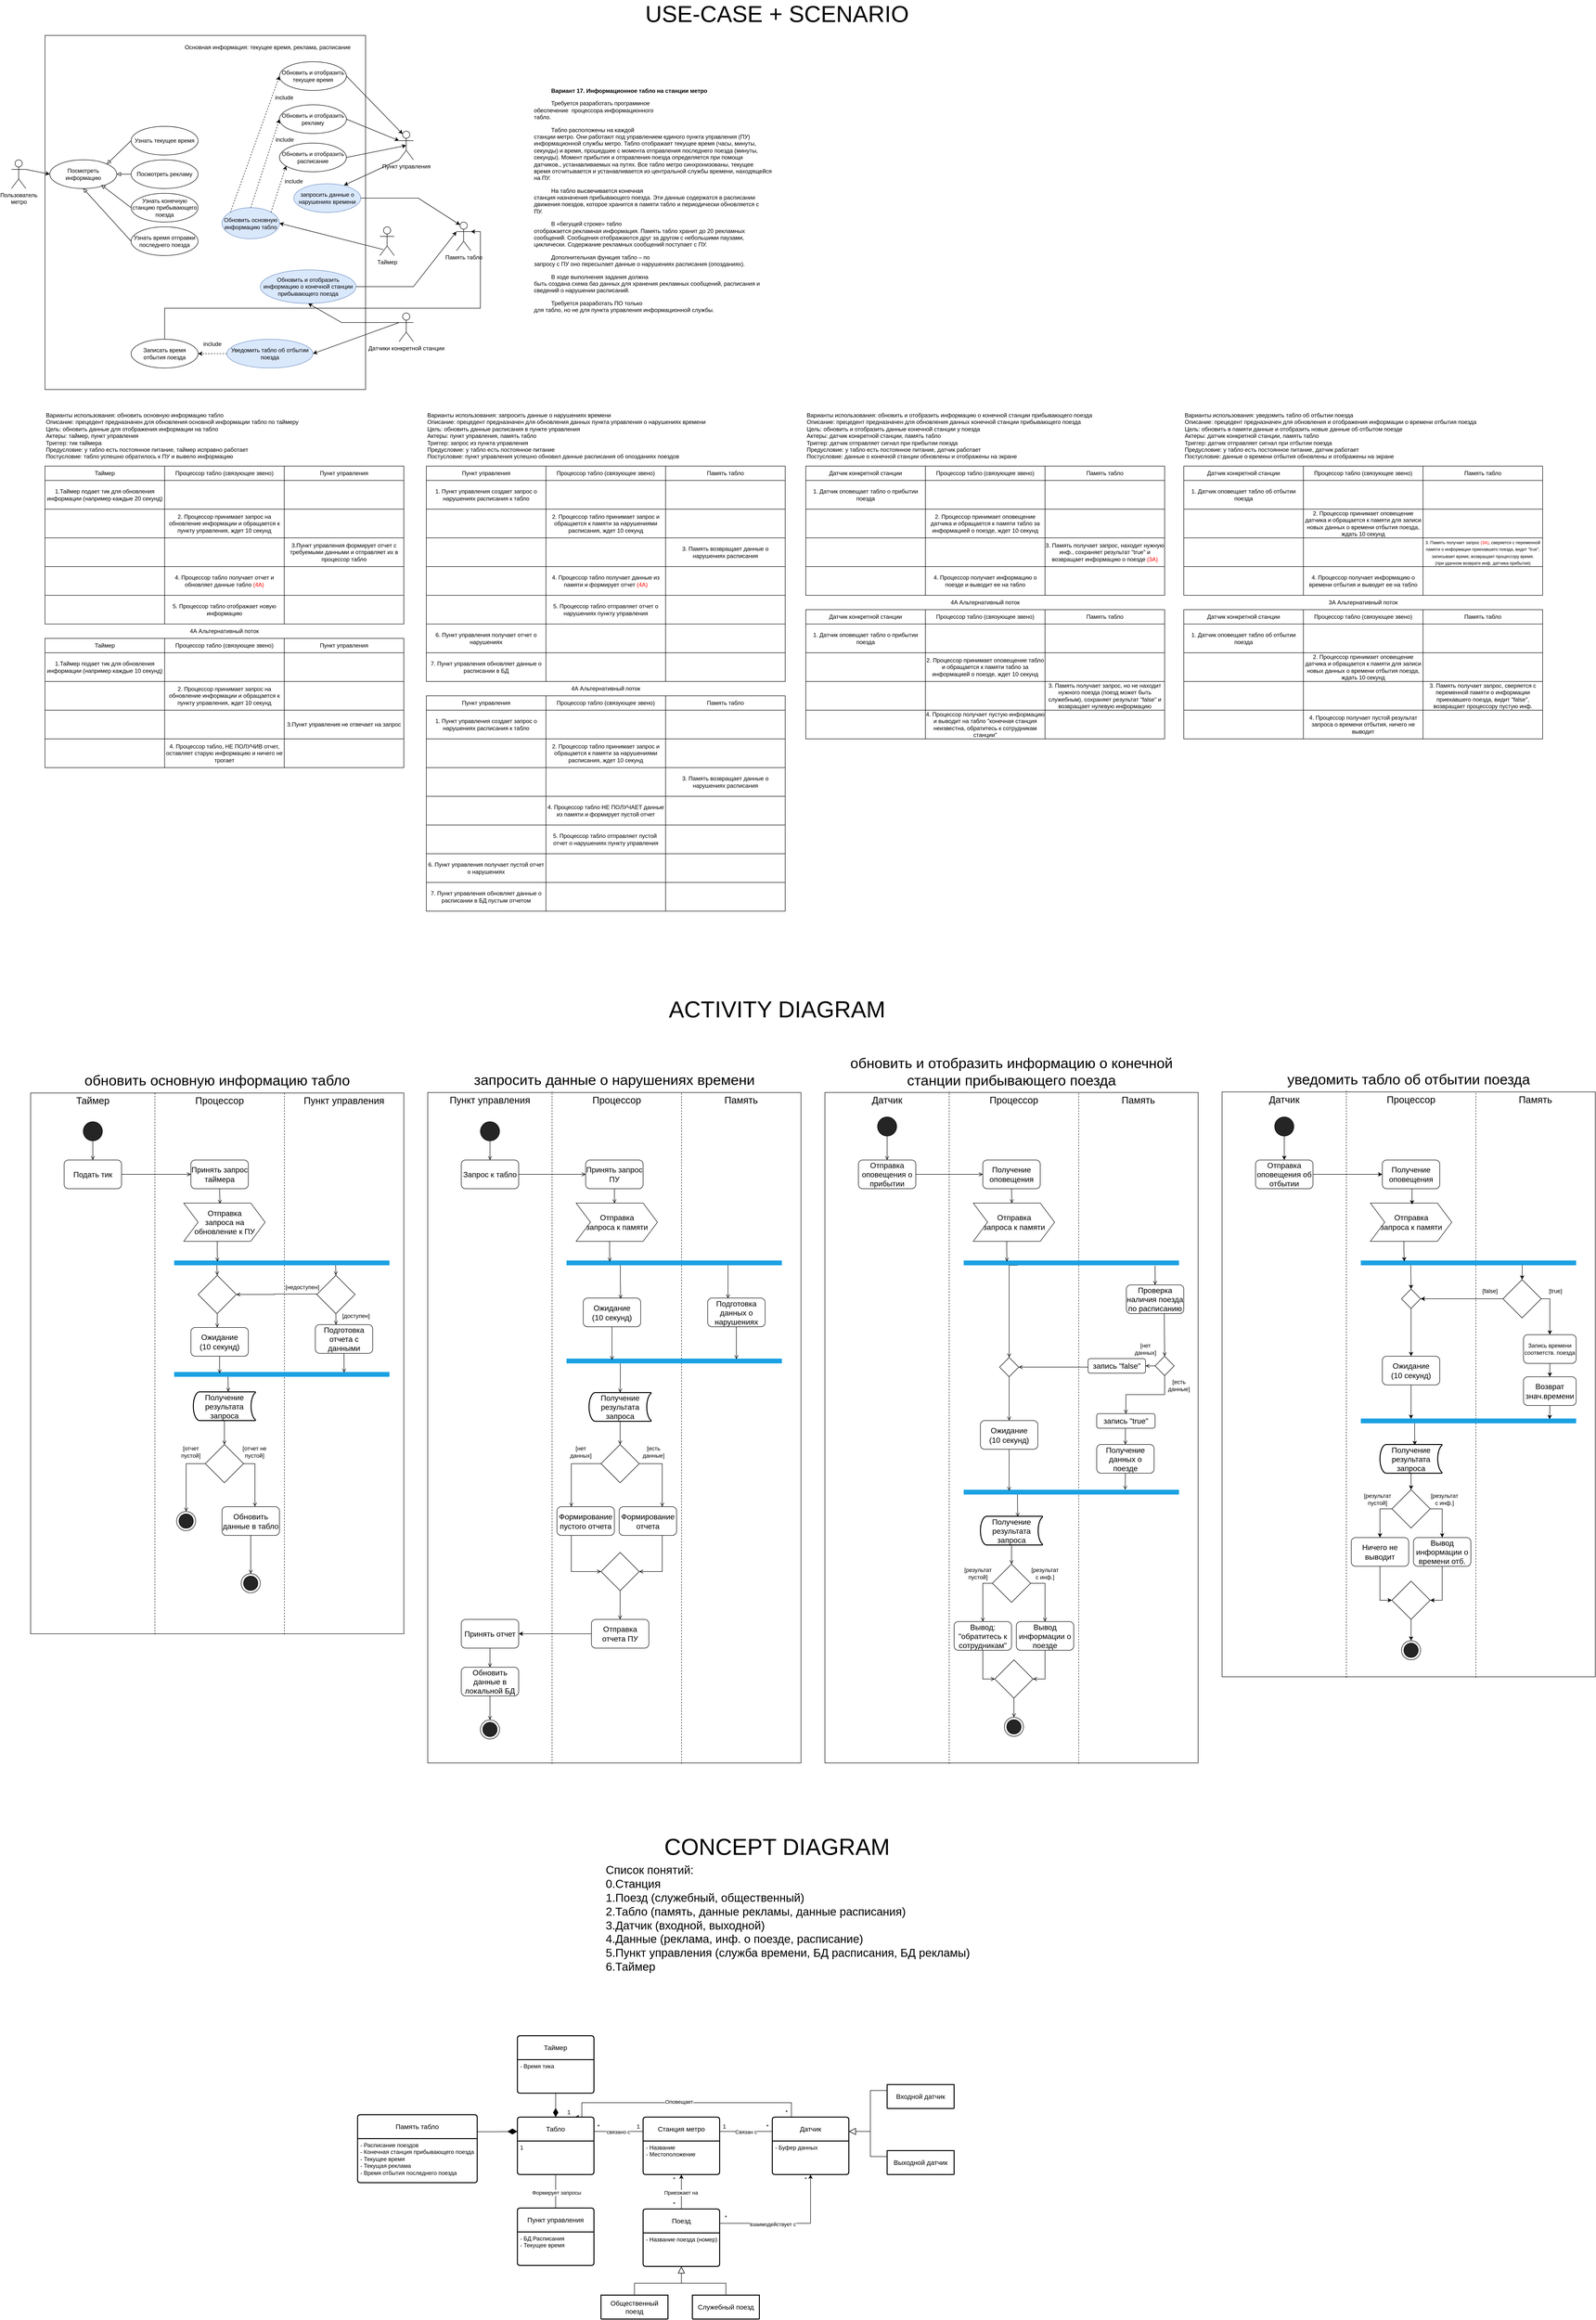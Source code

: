 <mxfile version="28.2.7">
  <diagram name="Страница — 1" id="kG0iAVlivIHvvjmvwsi-">
    <mxGraphModel dx="1736" dy="1719" grid="1" gridSize="10" guides="1" tooltips="1" connect="1" arrows="1" fold="1" page="1" pageScale="1" pageWidth="827" pageHeight="1169" math="0" shadow="0">
      <root>
        <mxCell id="0" />
        <mxCell id="1" parent="0" />
        <mxCell id="iKDYDLjzP7U--BUIRFLF-1" value="" style="rounded=0;whiteSpace=wrap;html=1;" vertex="1" parent="1">
          <mxGeometry x="30" y="-60" width="670" height="740" as="geometry" />
        </mxCell>
        <mxCell id="iKDYDLjzP7U--BUIRFLF-2" style="rounded=0;orthogonalLoop=1;jettySize=auto;html=1;exitX=1;exitY=0.333;exitDx=0;exitDy=0;exitPerimeter=0;entryX=0;entryY=0.5;entryDx=0;entryDy=0;" edge="1" parent="1" source="iKDYDLjzP7U--BUIRFLF-3" target="iKDYDLjzP7U--BUIRFLF-13">
          <mxGeometry relative="1" as="geometry" />
        </mxCell>
        <mxCell id="iKDYDLjzP7U--BUIRFLF-3" value="Пользователь&lt;br&gt;метро" style="shape=umlActor;verticalLabelPosition=bottom;verticalAlign=top;html=1;" vertex="1" parent="1">
          <mxGeometry x="-40" y="200" width="30" height="60" as="geometry" />
        </mxCell>
        <mxCell id="iKDYDLjzP7U--BUIRFLF-4" style="rounded=0;orthogonalLoop=1;jettySize=auto;html=1;exitX=0.228;exitY=0.792;exitDx=0;exitDy=0;exitPerimeter=0;entryX=1;entryY=0.5;entryDx=0;entryDy=0;" edge="1" parent="1" source="iKDYDLjzP7U--BUIRFLF-5" target="iKDYDLjzP7U--BUIRFLF-32">
          <mxGeometry relative="1" as="geometry" />
        </mxCell>
        <mxCell id="iKDYDLjzP7U--BUIRFLF-5" value="Таймер" style="shape=umlActor;verticalLabelPosition=bottom;verticalAlign=top;html=1;" vertex="1" parent="1">
          <mxGeometry x="730" y="340" width="30" height="60" as="geometry" />
        </mxCell>
        <mxCell id="iKDYDLjzP7U--BUIRFLF-6" value="Пункт управления" style="shape=umlActor;verticalLabelPosition=bottom;verticalAlign=top;html=1;" vertex="1" parent="1">
          <mxGeometry x="770" y="140" width="30" height="60" as="geometry" />
        </mxCell>
        <mxCell id="iKDYDLjzP7U--BUIRFLF-7" value="Память табло" style="shape=umlActor;verticalLabelPosition=bottom;verticalAlign=top;html=1;" vertex="1" parent="1">
          <mxGeometry x="890" y="330" width="30" height="60" as="geometry" />
        </mxCell>
        <mxCell id="iKDYDLjzP7U--BUIRFLF-8" style="rounded=0;orthogonalLoop=1;jettySize=auto;html=1;exitX=0;exitY=0.333;exitDx=0;exitDy=0;exitPerimeter=0;entryX=1;entryY=0.5;entryDx=0;entryDy=0;" edge="1" parent="1" source="iKDYDLjzP7U--BUIRFLF-10" target="iKDYDLjzP7U--BUIRFLF-26">
          <mxGeometry relative="1" as="geometry" />
        </mxCell>
        <mxCell id="iKDYDLjzP7U--BUIRFLF-9" style="rounded=0;orthogonalLoop=1;jettySize=auto;html=1;exitX=0;exitY=0.333;exitDx=0;exitDy=0;exitPerimeter=0;entryX=0.5;entryY=1;entryDx=0;entryDy=0;" edge="1" parent="1" source="iKDYDLjzP7U--BUIRFLF-10" target="iKDYDLjzP7U--BUIRFLF-22">
          <mxGeometry relative="1" as="geometry">
            <Array as="points">
              <mxPoint x="650" y="540" />
            </Array>
          </mxGeometry>
        </mxCell>
        <mxCell id="iKDYDLjzP7U--BUIRFLF-10" value="Датчики конкретной станции" style="shape=umlActor;verticalLabelPosition=bottom;verticalAlign=top;html=1;" vertex="1" parent="1">
          <mxGeometry x="770" y="520" width="30" height="60" as="geometry" />
        </mxCell>
        <mxCell id="iKDYDLjzP7U--BUIRFLF-11" value="Обновить и отобразить рекламу" style="ellipse;whiteSpace=wrap;html=1;" vertex="1" parent="1">
          <mxGeometry x="520" y="85" width="140" height="60" as="geometry" />
        </mxCell>
        <mxCell id="iKDYDLjzP7U--BUIRFLF-12" value="Обновить и отобразить расписание" style="ellipse;whiteSpace=wrap;html=1;" vertex="1" parent="1">
          <mxGeometry x="520" y="165" width="140" height="60" as="geometry" />
        </mxCell>
        <mxCell id="iKDYDLjzP7U--BUIRFLF-13" value="Посмотреть информацию" style="ellipse;whiteSpace=wrap;html=1;" vertex="1" parent="1">
          <mxGeometry x="40" y="200" width="140" height="60" as="geometry" />
        </mxCell>
        <mxCell id="iKDYDLjzP7U--BUIRFLF-14" style="rounded=0;orthogonalLoop=1;jettySize=auto;html=1;exitX=0;exitY=0.5;exitDx=0;exitDy=0;entryX=1;entryY=0;entryDx=0;entryDy=0;endArrow=block;endFill=0;" edge="1" parent="1" source="iKDYDLjzP7U--BUIRFLF-15" target="iKDYDLjzP7U--BUIRFLF-13">
          <mxGeometry relative="1" as="geometry" />
        </mxCell>
        <mxCell id="iKDYDLjzP7U--BUIRFLF-15" value="Узнать текущее время" style="ellipse;whiteSpace=wrap;html=1;" vertex="1" parent="1">
          <mxGeometry x="210" y="130" width="140" height="60" as="geometry" />
        </mxCell>
        <mxCell id="iKDYDLjzP7U--BUIRFLF-16" style="rounded=0;orthogonalLoop=1;jettySize=auto;html=1;exitX=0;exitY=0.5;exitDx=0;exitDy=0;entryX=1;entryY=0.5;entryDx=0;entryDy=0;endArrow=block;endFill=0;" edge="1" parent="1" source="iKDYDLjzP7U--BUIRFLF-17" target="iKDYDLjzP7U--BUIRFLF-13">
          <mxGeometry relative="1" as="geometry" />
        </mxCell>
        <mxCell id="iKDYDLjzP7U--BUIRFLF-17" value="Посмотреть рекламу" style="ellipse;whiteSpace=wrap;html=1;" vertex="1" parent="1">
          <mxGeometry x="210" y="200" width="140" height="60" as="geometry" />
        </mxCell>
        <mxCell id="iKDYDLjzP7U--BUIRFLF-18" value="Узнать конечную станцию прибывающего поезда" style="ellipse;whiteSpace=wrap;html=1;" vertex="1" parent="1">
          <mxGeometry x="210" y="270" width="140" height="60" as="geometry" />
        </mxCell>
        <mxCell id="iKDYDLjzP7U--BUIRFLF-19" style="rounded=0;orthogonalLoop=1;jettySize=auto;html=1;exitX=0;exitY=0.5;exitDx=0;exitDy=0;entryX=0.5;entryY=1;entryDx=0;entryDy=0;endArrow=block;endFill=0;" edge="1" parent="1" source="iKDYDLjzP7U--BUIRFLF-20" target="iKDYDLjzP7U--BUIRFLF-13">
          <mxGeometry relative="1" as="geometry" />
        </mxCell>
        <mxCell id="iKDYDLjzP7U--BUIRFLF-20" value="Узнать время отправки последнего поезда" style="ellipse;whiteSpace=wrap;html=1;" vertex="1" parent="1">
          <mxGeometry x="210" y="340" width="140" height="60" as="geometry" />
        </mxCell>
        <mxCell id="iKDYDLjzP7U--BUIRFLF-21" style="rounded=0;orthogonalLoop=1;jettySize=auto;html=1;exitX=0;exitY=0.5;exitDx=0;exitDy=0;entryX=0.769;entryY=0.874;entryDx=0;entryDy=0;entryPerimeter=0;endArrow=block;endFill=0;" edge="1" parent="1" source="iKDYDLjzP7U--BUIRFLF-18" target="iKDYDLjzP7U--BUIRFLF-13">
          <mxGeometry relative="1" as="geometry" />
        </mxCell>
        <mxCell id="iKDYDLjzP7U--BUIRFLF-22" value="Обновить и отобразить информацию о конечной станции прибывающего поезда" style="ellipse;whiteSpace=wrap;html=1;fillColor=#dae8fc;strokeColor=#6c8ebf;" vertex="1" parent="1">
          <mxGeometry x="480" y="430" width="200" height="70" as="geometry" />
        </mxCell>
        <mxCell id="iKDYDLjzP7U--BUIRFLF-23" style="rounded=0;orthogonalLoop=1;jettySize=auto;html=1;exitX=1;exitY=0.5;exitDx=0;exitDy=0;entryX=0;entryY=0.333;entryDx=0;entryDy=0;entryPerimeter=0;" edge="1" parent="1" source="iKDYDLjzP7U--BUIRFLF-11" target="iKDYDLjzP7U--BUIRFLF-6">
          <mxGeometry relative="1" as="geometry" />
        </mxCell>
        <mxCell id="iKDYDLjzP7U--BUIRFLF-24" style="rounded=0;orthogonalLoop=1;jettySize=auto;html=1;exitX=1;exitY=0.5;exitDx=0;exitDy=0;entryX=0.5;entryY=0.5;entryDx=0;entryDy=0;entryPerimeter=0;" edge="1" parent="1" source="iKDYDLjzP7U--BUIRFLF-12" target="iKDYDLjzP7U--BUIRFLF-6">
          <mxGeometry relative="1" as="geometry" />
        </mxCell>
        <mxCell id="iKDYDLjzP7U--BUIRFLF-25" style="edgeStyle=orthogonalEdgeStyle;rounded=0;orthogonalLoop=1;jettySize=auto;html=1;exitX=0;exitY=0.5;exitDx=0;exitDy=0;entryX=1;entryY=0.5;entryDx=0;entryDy=0;dashed=1;" edge="1" parent="1" source="iKDYDLjzP7U--BUIRFLF-26" target="iKDYDLjzP7U--BUIRFLF-27">
          <mxGeometry relative="1" as="geometry" />
        </mxCell>
        <mxCell id="iKDYDLjzP7U--BUIRFLF-26" value="Уведомить табло об отбытии поезда" style="ellipse;whiteSpace=wrap;html=1;fillColor=#dae8fc;strokeColor=#6c8ebf;" vertex="1" parent="1">
          <mxGeometry x="410" y="575" width="180" height="60" as="geometry" />
        </mxCell>
        <mxCell id="iKDYDLjzP7U--BUIRFLF-27" value="Записать время отбытия поезда" style="ellipse;whiteSpace=wrap;html=1;" vertex="1" parent="1">
          <mxGeometry x="210" y="575" width="140" height="60" as="geometry" />
        </mxCell>
        <mxCell id="iKDYDLjzP7U--BUIRFLF-28" value="include" style="text;html=1;align=center;verticalAlign=middle;whiteSpace=wrap;rounded=0;" vertex="1" parent="1">
          <mxGeometry x="350" y="570" width="60" height="30" as="geometry" />
        </mxCell>
        <mxCell id="iKDYDLjzP7U--BUIRFLF-29" style="rounded=0;orthogonalLoop=1;jettySize=auto;html=1;exitX=1;exitY=0.5;exitDx=0;exitDy=0;entryX=0;entryY=0.333;entryDx=0;entryDy=0;entryPerimeter=0;" edge="1" parent="1" source="iKDYDLjzP7U--BUIRFLF-22" target="iKDYDLjzP7U--BUIRFLF-7">
          <mxGeometry relative="1" as="geometry">
            <Array as="points">
              <mxPoint x="800" y="465" />
            </Array>
          </mxGeometry>
        </mxCell>
        <mxCell id="iKDYDLjzP7U--BUIRFLF-30" style="rounded=0;orthogonalLoop=1;jettySize=auto;html=1;exitX=0.5;exitY=0;exitDx=0;exitDy=0;entryX=0;entryY=0.5;entryDx=0;entryDy=0;dashed=1;" edge="1" parent="1" source="iKDYDLjzP7U--BUIRFLF-32" target="iKDYDLjzP7U--BUIRFLF-11">
          <mxGeometry relative="1" as="geometry" />
        </mxCell>
        <mxCell id="iKDYDLjzP7U--BUIRFLF-31" style="rounded=0;orthogonalLoop=1;jettySize=auto;html=1;exitX=0;exitY=0;exitDx=0;exitDy=0;entryX=0;entryY=0.5;entryDx=0;entryDy=0;dashed=1;" edge="1" parent="1" source="iKDYDLjzP7U--BUIRFLF-32" target="iKDYDLjzP7U--BUIRFLF-36">
          <mxGeometry relative="1" as="geometry" />
        </mxCell>
        <mxCell id="iKDYDLjzP7U--BUIRFLF-32" value="Обновить основную информацию табло" style="ellipse;whiteSpace=wrap;html=1;fillColor=#dae8fc;strokeColor=#6c8ebf;" vertex="1" parent="1">
          <mxGeometry x="400" y="300" width="120" height="65" as="geometry" />
        </mxCell>
        <mxCell id="iKDYDLjzP7U--BUIRFLF-33" style="rounded=0;orthogonalLoop=1;jettySize=auto;html=1;exitX=1;exitY=0;exitDx=0;exitDy=0;entryX=0.1;entryY=0.793;entryDx=0;entryDy=0;entryPerimeter=0;dashed=1;" edge="1" parent="1" source="iKDYDLjzP7U--BUIRFLF-32" target="iKDYDLjzP7U--BUIRFLF-12">
          <mxGeometry relative="1" as="geometry" />
        </mxCell>
        <mxCell id="iKDYDLjzP7U--BUIRFLF-34" value="include" style="text;html=1;align=center;verticalAlign=middle;whiteSpace=wrap;rounded=0;" vertex="1" parent="1">
          <mxGeometry x="520" y="230" width="60" height="30" as="geometry" />
        </mxCell>
        <mxCell id="iKDYDLjzP7U--BUIRFLF-35" value="include" style="text;html=1;align=center;verticalAlign=middle;whiteSpace=wrap;rounded=0;" vertex="1" parent="1">
          <mxGeometry x="501" y="143" width="60" height="30" as="geometry" />
        </mxCell>
        <mxCell id="iKDYDLjzP7U--BUIRFLF-36" value="Обновить и отобразить текущее время" style="ellipse;whiteSpace=wrap;html=1;" vertex="1" parent="1">
          <mxGeometry x="520" y="-5" width="140" height="60" as="geometry" />
        </mxCell>
        <mxCell id="iKDYDLjzP7U--BUIRFLF-37" value="include" style="text;html=1;align=center;verticalAlign=middle;whiteSpace=wrap;rounded=0;" vertex="1" parent="1">
          <mxGeometry x="500" y="55" width="60" height="30" as="geometry" />
        </mxCell>
        <mxCell id="iKDYDLjzP7U--BUIRFLF-38" style="rounded=0;orthogonalLoop=1;jettySize=auto;html=1;exitX=1;exitY=0.5;exitDx=0;exitDy=0;entryX=0.25;entryY=0.1;entryDx=0;entryDy=0;entryPerimeter=0;" edge="1" parent="1" source="iKDYDLjzP7U--BUIRFLF-36" target="iKDYDLjzP7U--BUIRFLF-6">
          <mxGeometry relative="1" as="geometry" />
        </mxCell>
        <mxCell id="iKDYDLjzP7U--BUIRFLF-39" value="Варианты использования: обновить основную информацию табло&#xa;Описание: прецедент предназначен для обновления основной информации табло по таймеру&#xa;Цель: обновить данные для отображения информации на табло&#xa;Актеры: таймер, пункт управления&#xa;Триггер: тик таймера&#xa;Предусловие: у табло есть постоянное питание, таймер исправно работает&#xa;Постусловие: табло успешно обратилось к ПУ и вывело информацию" style="text;whiteSpace=wrap;" vertex="1" parent="1">
          <mxGeometry x="30" y="720" width="750" height="120" as="geometry" />
        </mxCell>
        <mxCell id="iKDYDLjzP7U--BUIRFLF-40" value="запросить данные о нарушениях времени" style="ellipse;whiteSpace=wrap;html=1;fillColor=#dae8fc;strokeColor=#6c8ebf;" vertex="1" parent="1">
          <mxGeometry x="550" y="250" width="140" height="60" as="geometry" />
        </mxCell>
        <mxCell id="iKDYDLjzP7U--BUIRFLF-41" style="rounded=0;orthogonalLoop=1;jettySize=auto;html=1;exitX=0;exitY=1;exitDx=0;exitDy=0;exitPerimeter=0;entryX=0.749;entryY=0.054;entryDx=0;entryDy=0;entryPerimeter=0;" edge="1" parent="1" source="iKDYDLjzP7U--BUIRFLF-6" target="iKDYDLjzP7U--BUIRFLF-40">
          <mxGeometry relative="1" as="geometry" />
        </mxCell>
        <mxCell id="iKDYDLjzP7U--BUIRFLF-42" style="rounded=0;orthogonalLoop=1;jettySize=auto;html=1;exitX=1;exitY=0.5;exitDx=0;exitDy=0;entryX=0.25;entryY=0.1;entryDx=0;entryDy=0;entryPerimeter=0;" edge="1" parent="1" source="iKDYDLjzP7U--BUIRFLF-40" target="iKDYDLjzP7U--BUIRFLF-7">
          <mxGeometry relative="1" as="geometry">
            <Array as="points">
              <mxPoint x="810" y="280" />
            </Array>
          </mxGeometry>
        </mxCell>
        <mxCell id="iKDYDLjzP7U--BUIRFLF-43" value="Таймер" style="rounded=0;whiteSpace=wrap;html=1;" vertex="1" parent="1">
          <mxGeometry x="30" y="840" width="250" height="30" as="geometry" />
        </mxCell>
        <mxCell id="iKDYDLjzP7U--BUIRFLF-44" value="Пункт управления" style="rounded=0;whiteSpace=wrap;html=1;" vertex="1" parent="1">
          <mxGeometry x="530" y="840" width="250" height="30" as="geometry" />
        </mxCell>
        <mxCell id="iKDYDLjzP7U--BUIRFLF-45" value="1.Таймер подает тик для обновления информации (например каждые 20 секунд)" style="rounded=0;whiteSpace=wrap;html=1;" vertex="1" parent="1">
          <mxGeometry x="30" y="870" width="250" height="60" as="geometry" />
        </mxCell>
        <mxCell id="iKDYDLjzP7U--BUIRFLF-46" value="" style="rounded=0;whiteSpace=wrap;html=1;" vertex="1" parent="1">
          <mxGeometry x="530" y="870" width="250" height="60" as="geometry" />
        </mxCell>
        <mxCell id="iKDYDLjzP7U--BUIRFLF-47" value="" style="rounded=0;whiteSpace=wrap;html=1;" vertex="1" parent="1">
          <mxGeometry x="30" y="930" width="250" height="60" as="geometry" />
        </mxCell>
        <mxCell id="iKDYDLjzP7U--BUIRFLF-48" value="" style="rounded=0;whiteSpace=wrap;html=1;" vertex="1" parent="1">
          <mxGeometry x="530" y="930" width="250" height="60" as="geometry" />
        </mxCell>
        <mxCell id="iKDYDLjzP7U--BUIRFLF-49" value="" style="rounded=0;whiteSpace=wrap;html=1;" vertex="1" parent="1">
          <mxGeometry x="30" y="990" width="250" height="60" as="geometry" />
        </mxCell>
        <mxCell id="iKDYDLjzP7U--BUIRFLF-50" value="3.Пункт управления формирует отчет с требуемыми данными и отправляет их в процессор табло" style="rounded=0;whiteSpace=wrap;html=1;" vertex="1" parent="1">
          <mxGeometry x="530" y="990" width="250" height="60" as="geometry" />
        </mxCell>
        <mxCell id="iKDYDLjzP7U--BUIRFLF-51" value="" style="rounded=0;whiteSpace=wrap;html=1;" vertex="1" parent="1">
          <mxGeometry x="30" y="1050" width="250" height="60" as="geometry" />
        </mxCell>
        <mxCell id="iKDYDLjzP7U--BUIRFLF-52" value="" style="rounded=0;whiteSpace=wrap;html=1;" vertex="1" parent="1">
          <mxGeometry x="530" y="1050" width="250" height="60" as="geometry" />
        </mxCell>
        <mxCell id="iKDYDLjzP7U--BUIRFLF-53" value="" style="rounded=0;whiteSpace=wrap;html=1;" vertex="1" parent="1">
          <mxGeometry x="30" y="1110" width="250" height="60" as="geometry" />
        </mxCell>
        <mxCell id="iKDYDLjzP7U--BUIRFLF-54" value="" style="rounded=0;whiteSpace=wrap;html=1;" vertex="1" parent="1">
          <mxGeometry x="530" y="1110" width="250" height="60" as="geometry" />
        </mxCell>
        <mxCell id="iKDYDLjzP7U--BUIRFLF-55" value="Процессор табло (связующее звено)" style="rounded=0;whiteSpace=wrap;html=1;" vertex="1" parent="1">
          <mxGeometry x="280" y="840" width="250" height="30" as="geometry" />
        </mxCell>
        <mxCell id="iKDYDLjzP7U--BUIRFLF-56" value="" style="rounded=0;whiteSpace=wrap;html=1;" vertex="1" parent="1">
          <mxGeometry x="280" y="870" width="250" height="60" as="geometry" />
        </mxCell>
        <mxCell id="iKDYDLjzP7U--BUIRFLF-57" value="2. Процессор принимает запрос на обновление информации и обращается к пункту управления, ждет 10 секунд" style="rounded=0;whiteSpace=wrap;html=1;" vertex="1" parent="1">
          <mxGeometry x="280" y="930" width="250" height="60" as="geometry" />
        </mxCell>
        <mxCell id="iKDYDLjzP7U--BUIRFLF-58" value="" style="rounded=0;whiteSpace=wrap;html=1;" vertex="1" parent="1">
          <mxGeometry x="280" y="990" width="250" height="60" as="geometry" />
        </mxCell>
        <mxCell id="iKDYDLjzP7U--BUIRFLF-59" value="4. Процессор табло получает отчет и обновляет данные табло &lt;font style=&quot;color: rgb(255, 0, 0);&quot;&gt;(4А)&lt;/font&gt;" style="rounded=0;whiteSpace=wrap;html=1;" vertex="1" parent="1">
          <mxGeometry x="280" y="1050" width="250" height="60" as="geometry" />
        </mxCell>
        <mxCell id="iKDYDLjzP7U--BUIRFLF-60" value="5. Процессор табло отображает новую информацию" style="rounded=0;whiteSpace=wrap;html=1;" vertex="1" parent="1">
          <mxGeometry x="280" y="1110" width="250" height="60" as="geometry" />
        </mxCell>
        <mxCell id="iKDYDLjzP7U--BUIRFLF-61" value="4А Альтернативный поток" style="text;html=1;align=center;verticalAlign=middle;whiteSpace=wrap;rounded=0;" vertex="1" parent="1">
          <mxGeometry x="30" y="1170" width="750" height="30" as="geometry" />
        </mxCell>
        <mxCell id="iKDYDLjzP7U--BUIRFLF-62" value="Таймер" style="rounded=0;whiteSpace=wrap;html=1;" vertex="1" parent="1">
          <mxGeometry x="30" y="1200" width="250" height="30" as="geometry" />
        </mxCell>
        <mxCell id="iKDYDLjzP7U--BUIRFLF-63" value="Пункт управления" style="rounded=0;whiteSpace=wrap;html=1;" vertex="1" parent="1">
          <mxGeometry x="530" y="1200" width="250" height="30" as="geometry" />
        </mxCell>
        <mxCell id="iKDYDLjzP7U--BUIRFLF-64" value="1.Таймер подает тик для обновления информации (например каждые 10 секунд)" style="rounded=0;whiteSpace=wrap;html=1;" vertex="1" parent="1">
          <mxGeometry x="30" y="1230" width="250" height="60" as="geometry" />
        </mxCell>
        <mxCell id="iKDYDLjzP7U--BUIRFLF-65" value="" style="rounded=0;whiteSpace=wrap;html=1;" vertex="1" parent="1">
          <mxGeometry x="530" y="1230" width="250" height="60" as="geometry" />
        </mxCell>
        <mxCell id="iKDYDLjzP7U--BUIRFLF-66" value="" style="rounded=0;whiteSpace=wrap;html=1;" vertex="1" parent="1">
          <mxGeometry x="30" y="1290" width="250" height="60" as="geometry" />
        </mxCell>
        <mxCell id="iKDYDLjzP7U--BUIRFLF-67" value="" style="rounded=0;whiteSpace=wrap;html=1;" vertex="1" parent="1">
          <mxGeometry x="530" y="1290" width="250" height="60" as="geometry" />
        </mxCell>
        <mxCell id="iKDYDLjzP7U--BUIRFLF-68" value="" style="rounded=0;whiteSpace=wrap;html=1;" vertex="1" parent="1">
          <mxGeometry x="30" y="1350" width="250" height="60" as="geometry" />
        </mxCell>
        <mxCell id="iKDYDLjzP7U--BUIRFLF-69" value="3.Пункт управления не отвечает на запрос" style="rounded=0;whiteSpace=wrap;html=1;" vertex="1" parent="1">
          <mxGeometry x="530" y="1350" width="250" height="60" as="geometry" />
        </mxCell>
        <mxCell id="iKDYDLjzP7U--BUIRFLF-70" value="" style="rounded=0;whiteSpace=wrap;html=1;" vertex="1" parent="1">
          <mxGeometry x="30" y="1410" width="250" height="60" as="geometry" />
        </mxCell>
        <mxCell id="iKDYDLjzP7U--BUIRFLF-71" value="" style="rounded=0;whiteSpace=wrap;html=1;" vertex="1" parent="1">
          <mxGeometry x="530" y="1410" width="250" height="60" as="geometry" />
        </mxCell>
        <mxCell id="iKDYDLjzP7U--BUIRFLF-72" value="Процессор табло (связующее звено)" style="rounded=0;whiteSpace=wrap;html=1;" vertex="1" parent="1">
          <mxGeometry x="280" y="1200" width="250" height="30" as="geometry" />
        </mxCell>
        <mxCell id="iKDYDLjzP7U--BUIRFLF-73" value="" style="rounded=0;whiteSpace=wrap;html=1;" vertex="1" parent="1">
          <mxGeometry x="280" y="1230" width="250" height="60" as="geometry" />
        </mxCell>
        <mxCell id="iKDYDLjzP7U--BUIRFLF-74" value="2. Процессор принимает запрос на обновление информации и обращается к пункту управления, ждет 10 секунд" style="rounded=0;whiteSpace=wrap;html=1;" vertex="1" parent="1">
          <mxGeometry x="280" y="1290" width="250" height="60" as="geometry" />
        </mxCell>
        <mxCell id="iKDYDLjzP7U--BUIRFLF-75" value="" style="rounded=0;whiteSpace=wrap;html=1;" vertex="1" parent="1">
          <mxGeometry x="280" y="1350" width="250" height="60" as="geometry" />
        </mxCell>
        <mxCell id="iKDYDLjzP7U--BUIRFLF-76" value="4. Процессор табло, НЕ ПОЛУЧИВ отчет, оставляет старую информацию и ничего не трогает" style="rounded=0;whiteSpace=wrap;html=1;" vertex="1" parent="1">
          <mxGeometry x="280" y="1410" width="250" height="60" as="geometry" />
        </mxCell>
        <mxCell id="iKDYDLjzP7U--BUIRFLF-77" value="Варианты использования: запросить данные о нарушениях времени&#xa;Описание: прецедент предназначен для обновления данных пункта управления о нарушениях времени&#xa;Цель: обновить данные расписания в пункте управления&#xa;Актеры: пункт управления, память табло&#xa;Триггер: запрос из пункта управления&#xa;Предусловие: у табло есть постоянное питание&#xa;Постусловие: пункт управления успешно обновил данные расписания об опозданиях поездов" style="text;whiteSpace=wrap;" vertex="1" parent="1">
          <mxGeometry x="827" y="720" width="750" height="120" as="geometry" />
        </mxCell>
        <mxCell id="iKDYDLjzP7U--BUIRFLF-78" value="Пункт управления" style="rounded=0;whiteSpace=wrap;html=1;" vertex="1" parent="1">
          <mxGeometry x="827" y="840" width="250" height="30" as="geometry" />
        </mxCell>
        <mxCell id="iKDYDLjzP7U--BUIRFLF-79" value="Память табло" style="rounded=0;whiteSpace=wrap;html=1;" vertex="1" parent="1">
          <mxGeometry x="1327" y="840" width="250" height="30" as="geometry" />
        </mxCell>
        <mxCell id="iKDYDLjzP7U--BUIRFLF-80" value="1. Пункт управления создает запрос о нарушениях расписания к табло" style="rounded=0;whiteSpace=wrap;html=1;" vertex="1" parent="1">
          <mxGeometry x="827" y="870" width="250" height="60" as="geometry" />
        </mxCell>
        <mxCell id="iKDYDLjzP7U--BUIRFLF-81" value="" style="rounded=0;whiteSpace=wrap;html=1;" vertex="1" parent="1">
          <mxGeometry x="1327" y="870" width="250" height="60" as="geometry" />
        </mxCell>
        <mxCell id="iKDYDLjzP7U--BUIRFLF-82" value="" style="rounded=0;whiteSpace=wrap;html=1;" vertex="1" parent="1">
          <mxGeometry x="827" y="930" width="250" height="60" as="geometry" />
        </mxCell>
        <mxCell id="iKDYDLjzP7U--BUIRFLF-83" value="" style="rounded=0;whiteSpace=wrap;html=1;" vertex="1" parent="1">
          <mxGeometry x="1327" y="930" width="250" height="60" as="geometry" />
        </mxCell>
        <mxCell id="iKDYDLjzP7U--BUIRFLF-84" value="" style="rounded=0;whiteSpace=wrap;html=1;" vertex="1" parent="1">
          <mxGeometry x="827" y="990" width="250" height="60" as="geometry" />
        </mxCell>
        <mxCell id="iKDYDLjzP7U--BUIRFLF-85" value="3. Память возвращает данные о нарушениях расписания" style="rounded=0;whiteSpace=wrap;html=1;" vertex="1" parent="1">
          <mxGeometry x="1327" y="990" width="250" height="60" as="geometry" />
        </mxCell>
        <mxCell id="iKDYDLjzP7U--BUIRFLF-86" value="" style="rounded=0;whiteSpace=wrap;html=1;" vertex="1" parent="1">
          <mxGeometry x="827" y="1050" width="250" height="60" as="geometry" />
        </mxCell>
        <mxCell id="iKDYDLjzP7U--BUIRFLF-87" value="" style="rounded=0;whiteSpace=wrap;html=1;" vertex="1" parent="1">
          <mxGeometry x="1327" y="1050" width="250" height="60" as="geometry" />
        </mxCell>
        <mxCell id="iKDYDLjzP7U--BUIRFLF-88" value="" style="rounded=0;whiteSpace=wrap;html=1;" vertex="1" parent="1">
          <mxGeometry x="827" y="1110" width="250" height="60" as="geometry" />
        </mxCell>
        <mxCell id="iKDYDLjzP7U--BUIRFLF-89" value="" style="rounded=0;whiteSpace=wrap;html=1;" vertex="1" parent="1">
          <mxGeometry x="1327" y="1110" width="250" height="60" as="geometry" />
        </mxCell>
        <mxCell id="iKDYDLjzP7U--BUIRFLF-90" value="Процессор табло (связующее звено)" style="rounded=0;whiteSpace=wrap;html=1;" vertex="1" parent="1">
          <mxGeometry x="1077" y="840" width="250" height="30" as="geometry" />
        </mxCell>
        <mxCell id="iKDYDLjzP7U--BUIRFLF-91" value="" style="rounded=0;whiteSpace=wrap;html=1;" vertex="1" parent="1">
          <mxGeometry x="1077" y="870" width="250" height="60" as="geometry" />
        </mxCell>
        <mxCell id="iKDYDLjzP7U--BUIRFLF-92" value="2. Процессор табло принимает запрос и обращается к памяти за нарушениями расписания, ждет 10 секунд" style="rounded=0;whiteSpace=wrap;html=1;" vertex="1" parent="1">
          <mxGeometry x="1077" y="930" width="250" height="60" as="geometry" />
        </mxCell>
        <mxCell id="iKDYDLjzP7U--BUIRFLF-93" value="" style="rounded=0;whiteSpace=wrap;html=1;" vertex="1" parent="1">
          <mxGeometry x="1077" y="990" width="250" height="60" as="geometry" />
        </mxCell>
        <mxCell id="iKDYDLjzP7U--BUIRFLF-94" value="4. Процессор табло получает данные из памяти и формирует отчет &lt;font style=&quot;color: rgb(255, 0, 0);&quot;&gt;(4А)&lt;/font&gt;" style="rounded=0;whiteSpace=wrap;html=1;" vertex="1" parent="1">
          <mxGeometry x="1077" y="1050" width="250" height="60" as="geometry" />
        </mxCell>
        <mxCell id="iKDYDLjzP7U--BUIRFLF-95" value="5. Процессор табло отправляет отчет о нарушениях пункту управления" style="rounded=0;whiteSpace=wrap;html=1;" vertex="1" parent="1">
          <mxGeometry x="1077" y="1110" width="250" height="60" as="geometry" />
        </mxCell>
        <mxCell id="iKDYDLjzP7U--BUIRFLF-96" value="4А Альтернативный поток" style="text;html=1;align=center;verticalAlign=middle;whiteSpace=wrap;rounded=0;" vertex="1" parent="1">
          <mxGeometry x="827" y="1290" width="750" height="30" as="geometry" />
        </mxCell>
        <mxCell id="iKDYDLjzP7U--BUIRFLF-97" value="6. Пункт управления получает отчет о нарушениях" style="rounded=0;whiteSpace=wrap;html=1;" vertex="1" parent="1">
          <mxGeometry x="827" y="1170" width="250" height="60" as="geometry" />
        </mxCell>
        <mxCell id="iKDYDLjzP7U--BUIRFLF-98" value="" style="rounded=0;whiteSpace=wrap;html=1;" vertex="1" parent="1">
          <mxGeometry x="1327" y="1170" width="250" height="60" as="geometry" />
        </mxCell>
        <mxCell id="iKDYDLjzP7U--BUIRFLF-99" value="" style="rounded=0;whiteSpace=wrap;html=1;" vertex="1" parent="1">
          <mxGeometry x="1077" y="1170" width="250" height="60" as="geometry" />
        </mxCell>
        <mxCell id="iKDYDLjzP7U--BUIRFLF-100" value="7. Пункт управления обновляет данные о расписании в БД" style="rounded=0;whiteSpace=wrap;html=1;" vertex="1" parent="1">
          <mxGeometry x="827" y="1230" width="250" height="60" as="geometry" />
        </mxCell>
        <mxCell id="iKDYDLjzP7U--BUIRFLF-101" value="" style="rounded=0;whiteSpace=wrap;html=1;" vertex="1" parent="1">
          <mxGeometry x="1327" y="1230" width="250" height="60" as="geometry" />
        </mxCell>
        <mxCell id="iKDYDLjzP7U--BUIRFLF-102" value="" style="rounded=0;whiteSpace=wrap;html=1;" vertex="1" parent="1">
          <mxGeometry x="1077" y="1230" width="250" height="60" as="geometry" />
        </mxCell>
        <mxCell id="iKDYDLjzP7U--BUIRFLF-103" value="Пункт управления" style="rounded=0;whiteSpace=wrap;html=1;" vertex="1" parent="1">
          <mxGeometry x="827" y="1320" width="250" height="30" as="geometry" />
        </mxCell>
        <mxCell id="iKDYDLjzP7U--BUIRFLF-104" value="Память табло" style="rounded=0;whiteSpace=wrap;html=1;" vertex="1" parent="1">
          <mxGeometry x="1327" y="1320" width="250" height="30" as="geometry" />
        </mxCell>
        <mxCell id="iKDYDLjzP7U--BUIRFLF-105" value="1. Пункт управления создает запрос о нарушениях расписания к табло" style="rounded=0;whiteSpace=wrap;html=1;" vertex="1" parent="1">
          <mxGeometry x="827" y="1350" width="250" height="60" as="geometry" />
        </mxCell>
        <mxCell id="iKDYDLjzP7U--BUIRFLF-106" value="" style="rounded=0;whiteSpace=wrap;html=1;" vertex="1" parent="1">
          <mxGeometry x="1327" y="1350" width="250" height="60" as="geometry" />
        </mxCell>
        <mxCell id="iKDYDLjzP7U--BUIRFLF-107" value="" style="rounded=0;whiteSpace=wrap;html=1;" vertex="1" parent="1">
          <mxGeometry x="827" y="1410" width="250" height="60" as="geometry" />
        </mxCell>
        <mxCell id="iKDYDLjzP7U--BUIRFLF-108" value="" style="rounded=0;whiteSpace=wrap;html=1;" vertex="1" parent="1">
          <mxGeometry x="1327" y="1410" width="250" height="60" as="geometry" />
        </mxCell>
        <mxCell id="iKDYDLjzP7U--BUIRFLF-109" value="" style="rounded=0;whiteSpace=wrap;html=1;" vertex="1" parent="1">
          <mxGeometry x="827" y="1470" width="250" height="60" as="geometry" />
        </mxCell>
        <mxCell id="iKDYDLjzP7U--BUIRFLF-110" value="3. Память возвращает данные о нарушениях расписания" style="rounded=0;whiteSpace=wrap;html=1;" vertex="1" parent="1">
          <mxGeometry x="1327" y="1470" width="250" height="60" as="geometry" />
        </mxCell>
        <mxCell id="iKDYDLjzP7U--BUIRFLF-111" value="" style="rounded=0;whiteSpace=wrap;html=1;" vertex="1" parent="1">
          <mxGeometry x="827" y="1530" width="250" height="60" as="geometry" />
        </mxCell>
        <mxCell id="iKDYDLjzP7U--BUIRFLF-112" value="" style="rounded=0;whiteSpace=wrap;html=1;" vertex="1" parent="1">
          <mxGeometry x="1327" y="1530" width="250" height="60" as="geometry" />
        </mxCell>
        <mxCell id="iKDYDLjzP7U--BUIRFLF-113" value="" style="rounded=0;whiteSpace=wrap;html=1;" vertex="1" parent="1">
          <mxGeometry x="827" y="1590" width="250" height="60" as="geometry" />
        </mxCell>
        <mxCell id="iKDYDLjzP7U--BUIRFLF-114" value="" style="rounded=0;whiteSpace=wrap;html=1;" vertex="1" parent="1">
          <mxGeometry x="1327" y="1590" width="250" height="60" as="geometry" />
        </mxCell>
        <mxCell id="iKDYDLjzP7U--BUIRFLF-115" value="Процессор табло (связующее звено)" style="rounded=0;whiteSpace=wrap;html=1;" vertex="1" parent="1">
          <mxGeometry x="1077" y="1320" width="250" height="30" as="geometry" />
        </mxCell>
        <mxCell id="iKDYDLjzP7U--BUIRFLF-116" value="" style="rounded=0;whiteSpace=wrap;html=1;" vertex="1" parent="1">
          <mxGeometry x="1077" y="1350" width="250" height="60" as="geometry" />
        </mxCell>
        <mxCell id="iKDYDLjzP7U--BUIRFLF-117" value="2. Процессор табло принимает запрос и обращается к памяти за нарушениями расписания, ждет 10 секунд" style="rounded=0;whiteSpace=wrap;html=1;" vertex="1" parent="1">
          <mxGeometry x="1077" y="1410" width="250" height="60" as="geometry" />
        </mxCell>
        <mxCell id="iKDYDLjzP7U--BUIRFLF-118" value="" style="rounded=0;whiteSpace=wrap;html=1;" vertex="1" parent="1">
          <mxGeometry x="1077" y="1470" width="250" height="60" as="geometry" />
        </mxCell>
        <mxCell id="iKDYDLjzP7U--BUIRFLF-119" value="4. Процессор табло НЕ ПОЛУЧАЕТ данные из памяти и формирует пустой отчет" style="rounded=0;whiteSpace=wrap;html=1;" vertex="1" parent="1">
          <mxGeometry x="1077" y="1530" width="250" height="60" as="geometry" />
        </mxCell>
        <mxCell id="iKDYDLjzP7U--BUIRFLF-120" value="5. Процессор табло отправляет пустой&amp;nbsp; отчет о нарушениях пункту управления" style="rounded=0;whiteSpace=wrap;html=1;" vertex="1" parent="1">
          <mxGeometry x="1077" y="1590" width="250" height="60" as="geometry" />
        </mxCell>
        <mxCell id="iKDYDLjzP7U--BUIRFLF-121" value="6. Пункт управления получает пустой отчет о нарушениях" style="rounded=0;whiteSpace=wrap;html=1;" vertex="1" parent="1">
          <mxGeometry x="827" y="1650" width="250" height="60" as="geometry" />
        </mxCell>
        <mxCell id="iKDYDLjzP7U--BUIRFLF-122" value="" style="rounded=0;whiteSpace=wrap;html=1;" vertex="1" parent="1">
          <mxGeometry x="1327" y="1650" width="250" height="60" as="geometry" />
        </mxCell>
        <mxCell id="iKDYDLjzP7U--BUIRFLF-123" value="" style="rounded=0;whiteSpace=wrap;html=1;" vertex="1" parent="1">
          <mxGeometry x="1077" y="1650" width="250" height="60" as="geometry" />
        </mxCell>
        <mxCell id="iKDYDLjzP7U--BUIRFLF-124" value="7. Пункт управления обновляет данные о расписании в БД пустым отчетом" style="rounded=0;whiteSpace=wrap;html=1;" vertex="1" parent="1">
          <mxGeometry x="827" y="1710" width="250" height="60" as="geometry" />
        </mxCell>
        <mxCell id="iKDYDLjzP7U--BUIRFLF-125" value="" style="rounded=0;whiteSpace=wrap;html=1;" vertex="1" parent="1">
          <mxGeometry x="1327" y="1710" width="250" height="60" as="geometry" />
        </mxCell>
        <mxCell id="iKDYDLjzP7U--BUIRFLF-126" value="" style="rounded=0;whiteSpace=wrap;html=1;" vertex="1" parent="1">
          <mxGeometry x="1077" y="1710" width="250" height="60" as="geometry" />
        </mxCell>
        <mxCell id="iKDYDLjzP7U--BUIRFLF-127" value="Варианты использования: обновить и отобразить информацию о конечной станции прибывающего поезда&#xa;Описание: прецедент предназначен для обновления данных конечной станции прибывающего поезда&#xa;Цель: обновить и отобразить данные конечной станции у поезда&#xa;Актеры: датчик конкретной станции, память табло&#xa;Триггер: датчик отправляет сигнал при прибытии поезда&#xa;Предусловие: у табло есть постоянное питание, датчик работает&#xa;Постусловие: данные о конечной станции обновлены и отображены на экране" style="text;whiteSpace=wrap;" vertex="1" parent="1">
          <mxGeometry x="1620" y="720" width="750" height="120" as="geometry" />
        </mxCell>
        <mxCell id="iKDYDLjzP7U--BUIRFLF-128" value="Датчик конкретной станции" style="rounded=0;whiteSpace=wrap;html=1;" vertex="1" parent="1">
          <mxGeometry x="1620" y="840" width="250" height="30" as="geometry" />
        </mxCell>
        <mxCell id="iKDYDLjzP7U--BUIRFLF-129" value="Память табло" style="rounded=0;whiteSpace=wrap;html=1;" vertex="1" parent="1">
          <mxGeometry x="2120" y="840" width="250" height="30" as="geometry" />
        </mxCell>
        <mxCell id="iKDYDLjzP7U--BUIRFLF-130" value="1. Датчик оповещает табло о прибытии поезда" style="rounded=0;whiteSpace=wrap;html=1;" vertex="1" parent="1">
          <mxGeometry x="1620" y="870" width="250" height="60" as="geometry" />
        </mxCell>
        <mxCell id="iKDYDLjzP7U--BUIRFLF-131" value="" style="rounded=0;whiteSpace=wrap;html=1;" vertex="1" parent="1">
          <mxGeometry x="2120" y="870" width="250" height="60" as="geometry" />
        </mxCell>
        <mxCell id="iKDYDLjzP7U--BUIRFLF-132" value="Процессор табло (связующее звено)" style="rounded=0;whiteSpace=wrap;html=1;" vertex="1" parent="1">
          <mxGeometry x="1870" y="840" width="250" height="30" as="geometry" />
        </mxCell>
        <mxCell id="iKDYDLjzP7U--BUIRFLF-133" value="" style="rounded=0;whiteSpace=wrap;html=1;" vertex="1" parent="1">
          <mxGeometry x="1870" y="870" width="250" height="60" as="geometry" />
        </mxCell>
        <mxCell id="iKDYDLjzP7U--BUIRFLF-134" value="" style="rounded=0;whiteSpace=wrap;html=1;" vertex="1" parent="1">
          <mxGeometry x="1620" y="930" width="250" height="60" as="geometry" />
        </mxCell>
        <mxCell id="iKDYDLjzP7U--BUIRFLF-135" value="" style="rounded=0;whiteSpace=wrap;html=1;" vertex="1" parent="1">
          <mxGeometry x="2120" y="930" width="250" height="60" as="geometry" />
        </mxCell>
        <mxCell id="iKDYDLjzP7U--BUIRFLF-136" value="2. Процессор принимает оповещение датчика и обращается к памяти табло за информацией о поезде, ждет 10 секунд" style="rounded=0;whiteSpace=wrap;html=1;" vertex="1" parent="1">
          <mxGeometry x="1870" y="930" width="250" height="60" as="geometry" />
        </mxCell>
        <mxCell id="iKDYDLjzP7U--BUIRFLF-137" value="" style="rounded=0;whiteSpace=wrap;html=1;" vertex="1" parent="1">
          <mxGeometry x="1620" y="990" width="250" height="60" as="geometry" />
        </mxCell>
        <mxCell id="iKDYDLjzP7U--BUIRFLF-138" value="3. Память получает запрос, находит нужную инф., сохраняет результат &quot;true&quot; и возвращает информацию о поезде &lt;font style=&quot;color: rgb(255, 0, 0);&quot;&gt;(3А)&lt;/font&gt;" style="rounded=0;whiteSpace=wrap;html=1;" vertex="1" parent="1">
          <mxGeometry x="2120" y="990" width="250" height="60" as="geometry" />
        </mxCell>
        <mxCell id="iKDYDLjzP7U--BUIRFLF-139" value="" style="rounded=0;whiteSpace=wrap;html=1;" vertex="1" parent="1">
          <mxGeometry x="1870" y="990" width="250" height="60" as="geometry" />
        </mxCell>
        <mxCell id="iKDYDLjzP7U--BUIRFLF-140" value="" style="rounded=0;whiteSpace=wrap;html=1;" vertex="1" parent="1">
          <mxGeometry x="1620" y="1050" width="250" height="60" as="geometry" />
        </mxCell>
        <mxCell id="iKDYDLjzP7U--BUIRFLF-141" value="" style="rounded=0;whiteSpace=wrap;html=1;" vertex="1" parent="1">
          <mxGeometry x="2120" y="1050" width="250" height="60" as="geometry" />
        </mxCell>
        <mxCell id="iKDYDLjzP7U--BUIRFLF-142" value="4. Процессор получает информацию о поезде и выводит ее на табло" style="rounded=0;whiteSpace=wrap;html=1;" vertex="1" parent="1">
          <mxGeometry x="1870" y="1050" width="250" height="60" as="geometry" />
        </mxCell>
        <mxCell id="iKDYDLjzP7U--BUIRFLF-143" value="Датчик конкретной станции" style="rounded=0;whiteSpace=wrap;html=1;" vertex="1" parent="1">
          <mxGeometry x="1620" y="1140" width="250" height="30" as="geometry" />
        </mxCell>
        <mxCell id="iKDYDLjzP7U--BUIRFLF-144" value="Память табло" style="rounded=0;whiteSpace=wrap;html=1;" vertex="1" parent="1">
          <mxGeometry x="2120" y="1140" width="250" height="30" as="geometry" />
        </mxCell>
        <mxCell id="iKDYDLjzP7U--BUIRFLF-145" value="1. Датчик оповещает табло о прибытии поезда" style="rounded=0;whiteSpace=wrap;html=1;" vertex="1" parent="1">
          <mxGeometry x="1620" y="1170" width="250" height="60" as="geometry" />
        </mxCell>
        <mxCell id="iKDYDLjzP7U--BUIRFLF-146" value="" style="rounded=0;whiteSpace=wrap;html=1;" vertex="1" parent="1">
          <mxGeometry x="2120" y="1170" width="250" height="60" as="geometry" />
        </mxCell>
        <mxCell id="iKDYDLjzP7U--BUIRFLF-147" value="Процессор табло (связующее звено)" style="rounded=0;whiteSpace=wrap;html=1;" vertex="1" parent="1">
          <mxGeometry x="1870" y="1140" width="250" height="30" as="geometry" />
        </mxCell>
        <mxCell id="iKDYDLjzP7U--BUIRFLF-148" value="" style="rounded=0;whiteSpace=wrap;html=1;" vertex="1" parent="1">
          <mxGeometry x="1870" y="1170" width="250" height="60" as="geometry" />
        </mxCell>
        <mxCell id="iKDYDLjzP7U--BUIRFLF-149" value="" style="rounded=0;whiteSpace=wrap;html=1;" vertex="1" parent="1">
          <mxGeometry x="1620" y="1230" width="250" height="60" as="geometry" />
        </mxCell>
        <mxCell id="iKDYDLjzP7U--BUIRFLF-150" value="" style="rounded=0;whiteSpace=wrap;html=1;" vertex="1" parent="1">
          <mxGeometry x="2120" y="1230" width="250" height="60" as="geometry" />
        </mxCell>
        <mxCell id="iKDYDLjzP7U--BUIRFLF-151" value="2. Процессор принимает оповещение табло и обращается к памяти табло за информацией о поезде, ждет 10 секунд" style="rounded=0;whiteSpace=wrap;html=1;" vertex="1" parent="1">
          <mxGeometry x="1870" y="1230" width="250" height="60" as="geometry" />
        </mxCell>
        <mxCell id="iKDYDLjzP7U--BUIRFLF-152" value="" style="rounded=0;whiteSpace=wrap;html=1;" vertex="1" parent="1">
          <mxGeometry x="1620" y="1290" width="250" height="60" as="geometry" />
        </mxCell>
        <mxCell id="iKDYDLjzP7U--BUIRFLF-153" value="3. Память получает запрос, но не находит нужного поезда (поезд может быть служебным), сохраняет результат &quot;false&quot; и возвращает нулевую информацию" style="rounded=0;whiteSpace=wrap;html=1;" vertex="1" parent="1">
          <mxGeometry x="2120" y="1290" width="250" height="60" as="geometry" />
        </mxCell>
        <mxCell id="iKDYDLjzP7U--BUIRFLF-154" value="" style="rounded=0;whiteSpace=wrap;html=1;" vertex="1" parent="1">
          <mxGeometry x="1870" y="1290" width="250" height="60" as="geometry" />
        </mxCell>
        <mxCell id="iKDYDLjzP7U--BUIRFLF-155" value="" style="rounded=0;whiteSpace=wrap;html=1;" vertex="1" parent="1">
          <mxGeometry x="1620" y="1350" width="250" height="60" as="geometry" />
        </mxCell>
        <mxCell id="iKDYDLjzP7U--BUIRFLF-156" value="" style="rounded=0;whiteSpace=wrap;html=1;" vertex="1" parent="1">
          <mxGeometry x="2120" y="1350" width="250" height="60" as="geometry" />
        </mxCell>
        <mxCell id="iKDYDLjzP7U--BUIRFLF-157" value="4. Процессор получает пустую информацию и выводит на табло &quot;конечная станция неизвестна, обратитесь к сотрудникам станции&quot;" style="rounded=0;whiteSpace=wrap;html=1;" vertex="1" parent="1">
          <mxGeometry x="1870" y="1350" width="250" height="60" as="geometry" />
        </mxCell>
        <mxCell id="iKDYDLjzP7U--BUIRFLF-158" value="4А Альтернативный поток" style="text;html=1;align=center;verticalAlign=middle;whiteSpace=wrap;rounded=0;" vertex="1" parent="1">
          <mxGeometry x="1620" y="1110" width="750" height="30" as="geometry" />
        </mxCell>
        <mxCell id="iKDYDLjzP7U--BUIRFLF-159" value="Варианты использования: уведомить табло об отбытии поезда&#xa;Описание: прецедент предназначен для обновления и отображения информации о времени отбытия поезда&#xa;Цель: обновить в памяти данные и отобразить новые данные об отбытом поезде&#xa;Актеры: датчик конкретной станции, память табло&#xa;Триггер: датчик отправляет сигнал при отбытии поезда&#xa;Предусловие: у табло есть постоянное питание, датчик работает&#xa;Постусловие: данные о времени отбытия обновлены и отображены на экране" style="text;whiteSpace=wrap;" vertex="1" parent="1">
          <mxGeometry x="2410" y="720" width="750" height="120" as="geometry" />
        </mxCell>
        <mxCell id="iKDYDLjzP7U--BUIRFLF-160" style="edgeStyle=orthogonalEdgeStyle;rounded=0;orthogonalLoop=1;jettySize=auto;html=1;exitX=0.5;exitY=0;exitDx=0;exitDy=0;entryX=1;entryY=0.333;entryDx=0;entryDy=0;entryPerimeter=0;" edge="1" parent="1" source="iKDYDLjzP7U--BUIRFLF-27" target="iKDYDLjzP7U--BUIRFLF-7">
          <mxGeometry relative="1" as="geometry">
            <Array as="points">
              <mxPoint x="280" y="510" />
              <mxPoint x="940" y="510" />
              <mxPoint x="940" y="350" />
            </Array>
          </mxGeometry>
        </mxCell>
        <mxCell id="iKDYDLjzP7U--BUIRFLF-161" value="Датчик конкретной станции" style="rounded=0;whiteSpace=wrap;html=1;" vertex="1" parent="1">
          <mxGeometry x="2410" y="840" width="250" height="30" as="geometry" />
        </mxCell>
        <mxCell id="iKDYDLjzP7U--BUIRFLF-162" value="Память табло" style="rounded=0;whiteSpace=wrap;html=1;" vertex="1" parent="1">
          <mxGeometry x="2910" y="840" width="250" height="30" as="geometry" />
        </mxCell>
        <mxCell id="iKDYDLjzP7U--BUIRFLF-163" value="1. Датчик оповещает табло об отбытии поезда" style="rounded=0;whiteSpace=wrap;html=1;" vertex="1" parent="1">
          <mxGeometry x="2410" y="870" width="250" height="60" as="geometry" />
        </mxCell>
        <mxCell id="iKDYDLjzP7U--BUIRFLF-164" value="" style="rounded=0;whiteSpace=wrap;html=1;" vertex="1" parent="1">
          <mxGeometry x="2910" y="870" width="250" height="60" as="geometry" />
        </mxCell>
        <mxCell id="iKDYDLjzP7U--BUIRFLF-165" value="Процессор табло (связующее звено)" style="rounded=0;whiteSpace=wrap;html=1;" vertex="1" parent="1">
          <mxGeometry x="2660" y="840" width="250" height="30" as="geometry" />
        </mxCell>
        <mxCell id="iKDYDLjzP7U--BUIRFLF-166" value="" style="rounded=0;whiteSpace=wrap;html=1;" vertex="1" parent="1">
          <mxGeometry x="2660" y="870" width="250" height="60" as="geometry" />
        </mxCell>
        <mxCell id="iKDYDLjzP7U--BUIRFLF-167" value="" style="rounded=0;whiteSpace=wrap;html=1;" vertex="1" parent="1">
          <mxGeometry x="2410" y="930" width="250" height="60" as="geometry" />
        </mxCell>
        <mxCell id="iKDYDLjzP7U--BUIRFLF-168" value="" style="rounded=0;whiteSpace=wrap;html=1;" vertex="1" parent="1">
          <mxGeometry x="2910" y="930" width="250" height="60" as="geometry" />
        </mxCell>
        <mxCell id="iKDYDLjzP7U--BUIRFLF-169" value="2. Процессор принимает оповещение датчика и обращается к памяти для записи новых данных о времени отбытия поезда, ждать 10 секунд" style="rounded=0;whiteSpace=wrap;html=1;" vertex="1" parent="1">
          <mxGeometry x="2660" y="930" width="250" height="60" as="geometry" />
        </mxCell>
        <mxCell id="iKDYDLjzP7U--BUIRFLF-170" value="" style="rounded=0;whiteSpace=wrap;html=1;" vertex="1" parent="1">
          <mxGeometry x="2410" y="990" width="250" height="60" as="geometry" />
        </mxCell>
        <mxCell id="iKDYDLjzP7U--BUIRFLF-171" value="&lt;font style=&quot;font-size: 9px;&quot;&gt;3. Память получает запрос&amp;nbsp;&lt;font style=&quot;color: rgb(255, 0, 0);&quot;&gt;(3A)&lt;/font&gt;, сверяется с переменной памяти о информации приехавшего поезда, видит &quot;true&quot;, записывает время, возвращает процессору время.&lt;br&gt;(при удачном возврате инф. датчика прибытия)&lt;/font&gt;" style="rounded=0;whiteSpace=wrap;html=1;" vertex="1" parent="1">
          <mxGeometry x="2910" y="990" width="250" height="60" as="geometry" />
        </mxCell>
        <mxCell id="iKDYDLjzP7U--BUIRFLF-172" value="" style="rounded=0;whiteSpace=wrap;html=1;" vertex="1" parent="1">
          <mxGeometry x="2660" y="990" width="250" height="60" as="geometry" />
        </mxCell>
        <mxCell id="iKDYDLjzP7U--BUIRFLF-173" value="" style="rounded=0;whiteSpace=wrap;html=1;" vertex="1" parent="1">
          <mxGeometry x="2410" y="1050" width="250" height="60" as="geometry" />
        </mxCell>
        <mxCell id="iKDYDLjzP7U--BUIRFLF-174" value="" style="rounded=0;whiteSpace=wrap;html=1;" vertex="1" parent="1">
          <mxGeometry x="2910" y="1050" width="250" height="60" as="geometry" />
        </mxCell>
        <mxCell id="iKDYDLjzP7U--BUIRFLF-175" value="4. Процессор получает информацию о времени отбытия и выводит ее на табло" style="rounded=0;whiteSpace=wrap;html=1;" vertex="1" parent="1">
          <mxGeometry x="2660" y="1050" width="250" height="60" as="geometry" />
        </mxCell>
        <mxCell id="iKDYDLjzP7U--BUIRFLF-176" value="Основная информация: текущее время, реклама, расписание" style="text;html=1;align=center;verticalAlign=middle;resizable=0;points=[];autosize=1;strokeColor=none;fillColor=none;" vertex="1" parent="1">
          <mxGeometry x="310" y="-50" width="370" height="30" as="geometry" />
        </mxCell>
        <mxCell id="iKDYDLjzP7U--BUIRFLF-177" value="&lt;font style=&quot;font-size: 48px;&quot;&gt;USE-CASE + SCENARIO&lt;/font&gt;" style="text;html=1;whiteSpace=wrap;strokeColor=none;fillColor=none;align=center;verticalAlign=middle;rounded=0;" vertex="1" parent="1">
          <mxGeometry x="1210" y="-120" width="700" height="30" as="geometry" />
        </mxCell>
        <mxCell id="iKDYDLjzP7U--BUIRFLF-178" value="&lt;span style=&quot;font-size: 48px;&quot;&gt;ACTIVITY DIAGRAM&lt;/span&gt;" style="text;html=1;whiteSpace=wrap;strokeColor=none;fillColor=none;align=center;verticalAlign=middle;rounded=0;" vertex="1" parent="1">
          <mxGeometry x="1210" y="1960" width="700" height="30" as="geometry" />
        </mxCell>
        <mxCell id="iKDYDLjzP7U--BUIRFLF-179" value="" style="rounded=0;whiteSpace=wrap;html=1;" vertex="1" parent="1">
          <mxGeometry y="2150" width="780" height="1130" as="geometry" />
        </mxCell>
        <mxCell id="iKDYDLjzP7U--BUIRFLF-180" value="&lt;font style=&quot;font-size: 20px;&quot;&gt;Таймер&lt;/font&gt;" style="text;html=1;whiteSpace=wrap;strokeColor=none;fillColor=none;align=center;verticalAlign=middle;rounded=0;" vertex="1" parent="1">
          <mxGeometry y="2150" width="260" height="30" as="geometry" />
        </mxCell>
        <mxCell id="iKDYDLjzP7U--BUIRFLF-181" value="" style="endArrow=none;dashed=1;html=1;rounded=0;entryX=0.333;entryY=-0.002;entryDx=0;entryDy=0;exitX=0.333;exitY=1.001;exitDx=0;exitDy=0;exitPerimeter=0;entryPerimeter=0;" edge="1" parent="1" source="iKDYDLjzP7U--BUIRFLF-179" target="iKDYDLjzP7U--BUIRFLF-179">
          <mxGeometry width="50" height="50" relative="1" as="geometry">
            <mxPoint x="260" y="2650.0" as="sourcePoint" />
            <mxPoint x="260" y="2217" as="targetPoint" />
          </mxGeometry>
        </mxCell>
        <mxCell id="iKDYDLjzP7U--BUIRFLF-182" value="" style="endArrow=none;dashed=1;html=1;rounded=0;entryX=0.68;entryY=0;entryDx=0;entryDy=0;exitX=0.68;exitY=1.001;exitDx=0;exitDy=0;exitPerimeter=0;entryPerimeter=0;" edge="1" parent="1" source="iKDYDLjzP7U--BUIRFLF-179" target="iKDYDLjzP7U--BUIRFLF-179">
          <mxGeometry width="50" height="50" relative="1" as="geometry">
            <mxPoint x="530.58" y="2650.0" as="sourcePoint" />
            <mxPoint x="530.58" y="2217" as="targetPoint" />
          </mxGeometry>
        </mxCell>
        <mxCell id="iKDYDLjzP7U--BUIRFLF-183" value="&lt;font style=&quot;font-size: 20px;&quot;&gt;Процессор&lt;/font&gt;" style="text;html=1;whiteSpace=wrap;strokeColor=none;fillColor=none;align=center;verticalAlign=middle;rounded=0;" vertex="1" parent="1">
          <mxGeometry x="260" y="2150" width="270" height="30" as="geometry" />
        </mxCell>
        <mxCell id="iKDYDLjzP7U--BUIRFLF-184" value="&lt;font style=&quot;font-size: 20px;&quot;&gt;Пункт управления&lt;/font&gt;" style="text;html=1;whiteSpace=wrap;strokeColor=none;fillColor=none;align=center;verticalAlign=middle;rounded=0;" vertex="1" parent="1">
          <mxGeometry x="530" y="2150" width="250" height="30" as="geometry" />
        </mxCell>
        <mxCell id="iKDYDLjzP7U--BUIRFLF-185" style="edgeStyle=orthogonalEdgeStyle;rounded=0;orthogonalLoop=1;jettySize=auto;html=1;exitX=1;exitY=0.5;exitDx=0;exitDy=0;entryX=0;entryY=0.5;entryDx=0;entryDy=0;endArrow=open;endFill=0;" edge="1" parent="1" source="iKDYDLjzP7U--BUIRFLF-186" target="iKDYDLjzP7U--BUIRFLF-187">
          <mxGeometry relative="1" as="geometry" />
        </mxCell>
        <mxCell id="iKDYDLjzP7U--BUIRFLF-186" value="&lt;font style=&quot;font-size: 16px;&quot;&gt;Подать тик&lt;/font&gt;" style="rounded=1;whiteSpace=wrap;html=1;" vertex="1" parent="1">
          <mxGeometry x="70" y="2290" width="120" height="60" as="geometry" />
        </mxCell>
        <mxCell id="iKDYDLjzP7U--BUIRFLF-187" value="&lt;font style=&quot;font-size: 16px;&quot;&gt;Принять запрос таймера&lt;/font&gt;" style="rounded=1;whiteSpace=wrap;html=1;" vertex="1" parent="1">
          <mxGeometry x="335" y="2290" width="120" height="60" as="geometry" />
        </mxCell>
        <mxCell id="iKDYDLjzP7U--BUIRFLF-188" style="edgeStyle=orthogonalEdgeStyle;rounded=0;orthogonalLoop=1;jettySize=auto;html=1;exitX=0.75;exitY=1;exitDx=0;exitDy=0;entryX=0.5;entryY=0;entryDx=0;entryDy=0;endArrow=open;endFill=0;" edge="1" parent="1" source="iKDYDLjzP7U--BUIRFLF-190" target="iKDYDLjzP7U--BUIRFLF-240">
          <mxGeometry relative="1" as="geometry" />
        </mxCell>
        <mxCell id="iKDYDLjzP7U--BUIRFLF-189" style="edgeStyle=orthogonalEdgeStyle;rounded=0;orthogonalLoop=1;jettySize=auto;html=1;exitX=0.198;exitY=0.89;exitDx=0;exitDy=0;entryX=0.5;entryY=0;entryDx=0;entryDy=0;exitPerimeter=0;endArrow=open;endFill=0;" edge="1" parent="1" source="iKDYDLjzP7U--BUIRFLF-190" target="iKDYDLjzP7U--BUIRFLF-385">
          <mxGeometry relative="1" as="geometry" />
        </mxCell>
        <mxCell id="iKDYDLjzP7U--BUIRFLF-190" value="" style="rounded=0;whiteSpace=wrap;html=1;fillColor=#1ba1e2;strokeColor=none;fontColor=#ffffff;" vertex="1" parent="1">
          <mxGeometry x="300" y="2500" width="450" height="10" as="geometry" />
        </mxCell>
        <mxCell id="iKDYDLjzP7U--BUIRFLF-191" value="&lt;span style=&quot;font-size: 16px;&quot;&gt;Подготовка отчета с данными&lt;/span&gt;" style="rounded=1;whiteSpace=wrap;html=1;" vertex="1" parent="1">
          <mxGeometry x="595" y="2633.97" width="120" height="60" as="geometry" />
        </mxCell>
        <mxCell id="iKDYDLjzP7U--BUIRFLF-192" value="&lt;span style=&quot;font-size: 16px;&quot;&gt;Ожидание &lt;br&gt;(10 секунд)&lt;/span&gt;" style="rounded=1;whiteSpace=wrap;html=1;" vertex="1" parent="1">
          <mxGeometry x="335" y="2640" width="120" height="60" as="geometry" />
        </mxCell>
        <mxCell id="iKDYDLjzP7U--BUIRFLF-193" style="edgeStyle=orthogonalEdgeStyle;rounded=0;orthogonalLoop=1;jettySize=auto;html=1;exitX=0.5;exitY=1;exitDx=0;exitDy=0;exitPerimeter=0;entryX=0.5;entryY=0;entryDx=0;entryDy=0;endArrow=open;endFill=0;" edge="1" parent="1" source="iKDYDLjzP7U--BUIRFLF-194" target="iKDYDLjzP7U--BUIRFLF-198">
          <mxGeometry relative="1" as="geometry" />
        </mxCell>
        <mxCell id="iKDYDLjzP7U--BUIRFLF-194" value="&lt;span style=&quot;font-size: 16px;&quot;&gt;Получение результата запроса&lt;/span&gt;" style="strokeWidth=2;html=1;shape=mxgraph.flowchart.stored_data;whiteSpace=wrap;container=0;fixDash=0;noLabel=0;portConstraintRotation=0;" vertex="1" parent="1">
          <mxGeometry x="340" y="2774.5" width="130" height="60" as="geometry" />
        </mxCell>
        <mxCell id="iKDYDLjzP7U--BUIRFLF-195" value="&lt;span style=&quot;font-size: 16px; text-wrap-mode: wrap;&quot;&gt;Отправка &lt;br&gt;запроса на &lt;br&gt;обновление к ПУ&lt;/span&gt;" style="html=1;shadow=0;dashed=0;align=center;verticalAlign=middle;shape=mxgraph.arrows2.arrow;dy=0;dx=30;notch=30;" vertex="1" parent="1">
          <mxGeometry x="320" y="2380" width="170" height="80" as="geometry" />
        </mxCell>
        <mxCell id="iKDYDLjzP7U--BUIRFLF-196" value="" style="rounded=0;whiteSpace=wrap;html=1;fillColor=#1ba1e2;strokeColor=none;fontColor=#ffffff;" vertex="1" parent="1">
          <mxGeometry x="300" y="2733" width="450" height="10" as="geometry" />
        </mxCell>
        <mxCell id="iKDYDLjzP7U--BUIRFLF-197" value="&lt;span style=&quot;font-size: 16px;&quot;&gt;Обновить данные в табло&lt;/span&gt;" style="rounded=1;whiteSpace=wrap;html=1;" vertex="1" parent="1">
          <mxGeometry x="400" y="3014.5" width="120" height="60" as="geometry" />
        </mxCell>
        <mxCell id="iKDYDLjzP7U--BUIRFLF-198" value="" style="rhombus;whiteSpace=wrap;html=1;" vertex="1" parent="1">
          <mxGeometry x="365" y="2884.5" width="80" height="80" as="geometry" />
        </mxCell>
        <mxCell id="iKDYDLjzP7U--BUIRFLF-199" style="edgeStyle=orthogonalEdgeStyle;rounded=0;orthogonalLoop=1;jettySize=auto;html=1;exitX=0.5;exitY=1;exitDx=0;exitDy=0;entryX=0.445;entryY=0.017;entryDx=0;entryDy=0;entryPerimeter=0;endArrow=open;endFill=0;" edge="1" parent="1" source="iKDYDLjzP7U--BUIRFLF-187" target="iKDYDLjzP7U--BUIRFLF-195">
          <mxGeometry relative="1" as="geometry" />
        </mxCell>
        <mxCell id="iKDYDLjzP7U--BUIRFLF-200" style="edgeStyle=orthogonalEdgeStyle;rounded=0;orthogonalLoop=1;jettySize=auto;html=1;exitX=0;exitY=0;exitDx=70;exitDy=80;exitPerimeter=0;entryX=0.201;entryY=0.226;entryDx=0;entryDy=0;entryPerimeter=0;endArrow=open;endFill=0;" edge="1" parent="1" source="iKDYDLjzP7U--BUIRFLF-195" target="iKDYDLjzP7U--BUIRFLF-190">
          <mxGeometry relative="1" as="geometry" />
        </mxCell>
        <mxCell id="iKDYDLjzP7U--BUIRFLF-201" style="edgeStyle=orthogonalEdgeStyle;rounded=0;orthogonalLoop=1;jettySize=auto;html=1;exitX=0.5;exitY=1;exitDx=0;exitDy=0;entryX=0.789;entryY=0.115;entryDx=0;entryDy=0;entryPerimeter=0;endArrow=open;endFill=0;" edge="1" parent="1" source="iKDYDLjzP7U--BUIRFLF-191" target="iKDYDLjzP7U--BUIRFLF-196">
          <mxGeometry relative="1" as="geometry" />
        </mxCell>
        <mxCell id="iKDYDLjzP7U--BUIRFLF-202" style="edgeStyle=orthogonalEdgeStyle;rounded=0;orthogonalLoop=1;jettySize=auto;html=1;exitX=0.5;exitY=1;exitDx=0;exitDy=0;entryX=0.211;entryY=0.289;entryDx=0;entryDy=0;entryPerimeter=0;endArrow=open;endFill=0;" edge="1" parent="1" source="iKDYDLjzP7U--BUIRFLF-192" target="iKDYDLjzP7U--BUIRFLF-196">
          <mxGeometry relative="1" as="geometry" />
        </mxCell>
        <mxCell id="iKDYDLjzP7U--BUIRFLF-203" style="edgeStyle=orthogonalEdgeStyle;rounded=0;orthogonalLoop=1;jettySize=auto;html=1;exitX=0.25;exitY=1;exitDx=0;exitDy=0;entryX=0.562;entryY=-0.006;entryDx=0;entryDy=0;entryPerimeter=0;endArrow=open;endFill=0;" edge="1" parent="1" source="iKDYDLjzP7U--BUIRFLF-196" target="iKDYDLjzP7U--BUIRFLF-194">
          <mxGeometry relative="1" as="geometry" />
        </mxCell>
        <mxCell id="iKDYDLjzP7U--BUIRFLF-204" style="edgeStyle=orthogonalEdgeStyle;rounded=0;orthogonalLoop=1;jettySize=auto;html=1;exitX=0;exitY=0.5;exitDx=0;exitDy=0;entryX=0.5;entryY=0;entryDx=0;entryDy=0;endArrow=open;endFill=0;" edge="1" parent="1" source="iKDYDLjzP7U--BUIRFLF-198" target="iKDYDLjzP7U--BUIRFLF-216">
          <mxGeometry relative="1" as="geometry">
            <mxPoint x="327.5" y="3022" as="targetPoint" />
          </mxGeometry>
        </mxCell>
        <mxCell id="iKDYDLjzP7U--BUIRFLF-205" style="edgeStyle=orthogonalEdgeStyle;rounded=0;orthogonalLoop=1;jettySize=auto;html=1;exitX=1;exitY=0.5;exitDx=0;exitDy=0;entryX=0.573;entryY=-0.006;entryDx=0;entryDy=0;entryPerimeter=0;endArrow=open;endFill=0;" edge="1" parent="1" source="iKDYDLjzP7U--BUIRFLF-198" target="iKDYDLjzP7U--BUIRFLF-197">
          <mxGeometry relative="1" as="geometry" />
        </mxCell>
        <mxCell id="iKDYDLjzP7U--BUIRFLF-206" style="edgeStyle=orthogonalEdgeStyle;rounded=0;orthogonalLoop=1;jettySize=auto;html=1;exitX=0.5;exitY=1;exitDx=0;exitDy=0;entryX=0.5;entryY=0;entryDx=0;entryDy=0;endArrow=open;endFill=0;" edge="1" parent="1" source="iKDYDLjzP7U--BUIRFLF-197" target="iKDYDLjzP7U--BUIRFLF-213">
          <mxGeometry relative="1" as="geometry">
            <mxPoint x="460" y="3040" as="targetPoint" />
          </mxGeometry>
        </mxCell>
        <mxCell id="iKDYDLjzP7U--BUIRFLF-207" value="[отчет пустой]" style="text;html=1;whiteSpace=wrap;strokeColor=none;fillColor=none;align=center;verticalAlign=middle;rounded=0;" vertex="1" parent="1">
          <mxGeometry x="305" y="2884.5" width="60" height="30" as="geometry" />
        </mxCell>
        <mxCell id="iKDYDLjzP7U--BUIRFLF-208" value="[отчет не пустой]" style="text;html=1;whiteSpace=wrap;strokeColor=none;fillColor=none;align=center;verticalAlign=middle;rounded=0;" vertex="1" parent="1">
          <mxGeometry x="437.5" y="2884.5" width="60" height="30" as="geometry" />
        </mxCell>
        <mxCell id="iKDYDLjzP7U--BUIRFLF-209" value="&lt;span style=&quot;text-align: left;&quot;&gt;&lt;font style=&quot;font-size: 30px;&quot;&gt;обновить основную информацию табло&lt;/font&gt;&lt;/span&gt;" style="text;html=1;whiteSpace=wrap;strokeColor=none;fillColor=none;align=center;verticalAlign=middle;rounded=0;" vertex="1" parent="1">
          <mxGeometry y="2098" width="780" height="50" as="geometry" />
        </mxCell>
        <mxCell id="iKDYDLjzP7U--BUIRFLF-210" style="edgeStyle=orthogonalEdgeStyle;rounded=0;orthogonalLoop=1;jettySize=auto;html=1;exitX=0.5;exitY=1;exitDx=0;exitDy=0;entryX=0.5;entryY=0;entryDx=0;entryDy=0;endArrow=open;endFill=0;" edge="1" parent="1" source="iKDYDLjzP7U--BUIRFLF-211" target="iKDYDLjzP7U--BUIRFLF-186">
          <mxGeometry relative="1" as="geometry" />
        </mxCell>
        <mxCell id="iKDYDLjzP7U--BUIRFLF-211" value="" style="ellipse;whiteSpace=wrap;html=1;aspect=fixed;fillColor=#252525;" vertex="1" parent="1">
          <mxGeometry x="110" y="2210" width="40" height="40" as="geometry" />
        </mxCell>
        <mxCell id="iKDYDLjzP7U--BUIRFLF-212" value="" style="group" vertex="1" connectable="0" parent="1">
          <mxGeometry x="440" y="3154.5" width="40" height="40" as="geometry" />
        </mxCell>
        <mxCell id="iKDYDLjzP7U--BUIRFLF-213" value="" style="ellipse;whiteSpace=wrap;html=1;aspect=fixed;fillColor=#FFFFFF;" vertex="1" parent="iKDYDLjzP7U--BUIRFLF-212">
          <mxGeometry width="40" height="40" as="geometry" />
        </mxCell>
        <mxCell id="iKDYDLjzP7U--BUIRFLF-214" value="" style="ellipse;whiteSpace=wrap;html=1;aspect=fixed;fillColor=#252525;" vertex="1" parent="iKDYDLjzP7U--BUIRFLF-212">
          <mxGeometry x="5" y="5" width="30" height="30" as="geometry" />
        </mxCell>
        <mxCell id="iKDYDLjzP7U--BUIRFLF-215" value="" style="group" vertex="1" connectable="0" parent="1">
          <mxGeometry x="305" y="3024.5" width="40" height="40" as="geometry" />
        </mxCell>
        <mxCell id="iKDYDLjzP7U--BUIRFLF-216" value="" style="ellipse;whiteSpace=wrap;html=1;aspect=fixed;fillColor=#FFFFFF;" vertex="1" parent="iKDYDLjzP7U--BUIRFLF-215">
          <mxGeometry width="40" height="40" as="geometry" />
        </mxCell>
        <mxCell id="iKDYDLjzP7U--BUIRFLF-217" value="" style="ellipse;whiteSpace=wrap;html=1;aspect=fixed;fillColor=#252525;" vertex="1" parent="iKDYDLjzP7U--BUIRFLF-215">
          <mxGeometry x="5" y="5" width="30" height="30" as="geometry" />
        </mxCell>
        <mxCell id="iKDYDLjzP7U--BUIRFLF-218" value="" style="rounded=0;whiteSpace=wrap;html=1;" vertex="1" parent="1">
          <mxGeometry x="830" y="2148.97" width="780" height="1401.03" as="geometry" />
        </mxCell>
        <mxCell id="iKDYDLjzP7U--BUIRFLF-219" value="&lt;font style=&quot;font-size: 20px;&quot;&gt;Пункт управления&lt;/font&gt;" style="text;html=1;whiteSpace=wrap;strokeColor=none;fillColor=none;align=center;verticalAlign=middle;rounded=0;" vertex="1" parent="1">
          <mxGeometry x="830" y="2148.97" width="260" height="30" as="geometry" />
        </mxCell>
        <mxCell id="iKDYDLjzP7U--BUIRFLF-220" value="" style="endArrow=none;dashed=1;html=1;rounded=0;entryX=0.333;entryY=-0.002;entryDx=0;entryDy=0;exitX=0.333;exitY=1.001;exitDx=0;exitDy=0;exitPerimeter=0;entryPerimeter=0;" edge="1" parent="1" source="iKDYDLjzP7U--BUIRFLF-218" target="iKDYDLjzP7U--BUIRFLF-218">
          <mxGeometry width="50" height="50" relative="1" as="geometry">
            <mxPoint x="1090" y="2648.97" as="sourcePoint" />
            <mxPoint x="1090" y="2215.97" as="targetPoint" />
          </mxGeometry>
        </mxCell>
        <mxCell id="iKDYDLjzP7U--BUIRFLF-221" value="" style="endArrow=none;dashed=1;html=1;rounded=0;entryX=0.68;entryY=0;entryDx=0;entryDy=0;exitX=0.68;exitY=1.001;exitDx=0;exitDy=0;exitPerimeter=0;entryPerimeter=0;" edge="1" parent="1" source="iKDYDLjzP7U--BUIRFLF-218" target="iKDYDLjzP7U--BUIRFLF-218">
          <mxGeometry width="50" height="50" relative="1" as="geometry">
            <mxPoint x="1360.58" y="2648.97" as="sourcePoint" />
            <mxPoint x="1360.58" y="2215.97" as="targetPoint" />
          </mxGeometry>
        </mxCell>
        <mxCell id="iKDYDLjzP7U--BUIRFLF-222" value="&lt;font style=&quot;font-size: 20px;&quot;&gt;Процессор&lt;/font&gt;" style="text;html=1;whiteSpace=wrap;strokeColor=none;fillColor=none;align=center;verticalAlign=middle;rounded=0;" vertex="1" parent="1">
          <mxGeometry x="1090" y="2148.97" width="270" height="30" as="geometry" />
        </mxCell>
        <mxCell id="iKDYDLjzP7U--BUIRFLF-223" value="&lt;font style=&quot;font-size: 20px;&quot;&gt;Память&lt;/font&gt;" style="text;html=1;whiteSpace=wrap;strokeColor=none;fillColor=none;align=center;verticalAlign=middle;rounded=0;" vertex="1" parent="1">
          <mxGeometry x="1360" y="2148.97" width="250" height="30" as="geometry" />
        </mxCell>
        <mxCell id="iKDYDLjzP7U--BUIRFLF-224" value="&lt;span style=&quot;text-align: left;&quot;&gt;&lt;font style=&quot;font-size: 30px;&quot;&gt;запросить данные о нарушениях времени&lt;/font&gt;&lt;/span&gt;" style="text;html=1;whiteSpace=wrap;strokeColor=none;fillColor=none;align=center;verticalAlign=middle;rounded=0;" vertex="1" parent="1">
          <mxGeometry x="830" y="2096.97" width="780" height="50" as="geometry" />
        </mxCell>
        <mxCell id="iKDYDLjzP7U--BUIRFLF-225" style="edgeStyle=orthogonalEdgeStyle;rounded=0;orthogonalLoop=1;jettySize=auto;html=1;exitX=0.5;exitY=1;exitDx=0;exitDy=0;entryX=0.5;entryY=0;entryDx=0;entryDy=0;endArrow=open;endFill=0;" edge="1" parent="1" source="iKDYDLjzP7U--BUIRFLF-226" target="iKDYDLjzP7U--BUIRFLF-228">
          <mxGeometry relative="1" as="geometry" />
        </mxCell>
        <mxCell id="iKDYDLjzP7U--BUIRFLF-226" value="" style="ellipse;whiteSpace=wrap;html=1;aspect=fixed;fillColor=#252525;" vertex="1" parent="1">
          <mxGeometry x="940" y="2210" width="40" height="40" as="geometry" />
        </mxCell>
        <mxCell id="iKDYDLjzP7U--BUIRFLF-227" style="edgeStyle=orthogonalEdgeStyle;rounded=0;orthogonalLoop=1;jettySize=auto;html=1;exitX=1;exitY=0.5;exitDx=0;exitDy=0;entryX=0;entryY=0.5;entryDx=0;entryDy=0;endArrow=open;endFill=0;" edge="1" parent="1" source="iKDYDLjzP7U--BUIRFLF-228" target="iKDYDLjzP7U--BUIRFLF-229">
          <mxGeometry relative="1" as="geometry" />
        </mxCell>
        <mxCell id="iKDYDLjzP7U--BUIRFLF-228" value="&lt;span style=&quot;font-size: 16px;&quot;&gt;Запрос к табло&lt;/span&gt;" style="rounded=1;whiteSpace=wrap;html=1;" vertex="1" parent="1">
          <mxGeometry x="900" y="2290" width="120" height="60" as="geometry" />
        </mxCell>
        <mxCell id="iKDYDLjzP7U--BUIRFLF-229" value="&lt;span style=&quot;font-size: 16px;&quot;&gt;Принять запрос ПУ&lt;/span&gt;" style="rounded=1;whiteSpace=wrap;html=1;" vertex="1" parent="1">
          <mxGeometry x="1160" y="2290" width="120" height="60" as="geometry" />
        </mxCell>
        <mxCell id="iKDYDLjzP7U--BUIRFLF-230" value="" style="rounded=0;whiteSpace=wrap;html=1;fillColor=#1ba1e2;strokeColor=none;fontColor=#ffffff;" vertex="1" parent="1">
          <mxGeometry x="1120" y="2500" width="450" height="10" as="geometry" />
        </mxCell>
        <mxCell id="iKDYDLjzP7U--BUIRFLF-231" value="&lt;span style=&quot;font-size: 16px;&quot;&gt;Подготовка данных о нарушениях&lt;/span&gt;" style="rounded=1;whiteSpace=wrap;html=1;" vertex="1" parent="1">
          <mxGeometry x="1415" y="2578.5" width="120" height="60" as="geometry" />
        </mxCell>
        <mxCell id="iKDYDLjzP7U--BUIRFLF-232" value="&lt;span style=&quot;font-size: 16px;&quot;&gt;Ожидание &lt;br&gt;(10 секунд)&lt;/span&gt;" style="rounded=1;whiteSpace=wrap;html=1;" vertex="1" parent="1">
          <mxGeometry x="1155" y="2578.5" width="120" height="60" as="geometry" />
        </mxCell>
        <mxCell id="iKDYDLjzP7U--BUIRFLF-233" value="&lt;span style=&quot;font-size: 16px; text-wrap-mode: wrap;&quot;&gt;Отправка &lt;br&gt;запроса к памяти&lt;/span&gt;" style="html=1;shadow=0;dashed=0;align=center;verticalAlign=middle;shape=mxgraph.arrows2.arrow;dy=0;dx=30;notch=30;" vertex="1" parent="1">
          <mxGeometry x="1140" y="2380" width="170" height="80" as="geometry" />
        </mxCell>
        <mxCell id="iKDYDLjzP7U--BUIRFLF-234" value="" style="rounded=0;whiteSpace=wrap;html=1;fillColor=#1ba1e2;strokeColor=none;fontColor=#ffffff;" vertex="1" parent="1">
          <mxGeometry x="1120" y="2705" width="450" height="10" as="geometry" />
        </mxCell>
        <mxCell id="iKDYDLjzP7U--BUIRFLF-235" style="edgeStyle=orthogonalEdgeStyle;rounded=0;orthogonalLoop=1;jettySize=auto;html=1;exitX=0;exitY=0;exitDx=70;exitDy=80;exitPerimeter=0;entryX=0.201;entryY=0.226;entryDx=0;entryDy=0;entryPerimeter=0;endArrow=open;endFill=0;" edge="1" parent="1" source="iKDYDLjzP7U--BUIRFLF-233" target="iKDYDLjzP7U--BUIRFLF-230">
          <mxGeometry relative="1" as="geometry" />
        </mxCell>
        <mxCell id="iKDYDLjzP7U--BUIRFLF-236" style="edgeStyle=orthogonalEdgeStyle;rounded=0;orthogonalLoop=1;jettySize=auto;html=1;exitX=0.25;exitY=1;exitDx=0;exitDy=0;entryX=0.651;entryY=0.023;entryDx=0;entryDy=0;entryPerimeter=0;endArrow=open;endFill=0;" edge="1" parent="1" source="iKDYDLjzP7U--BUIRFLF-230" target="iKDYDLjzP7U--BUIRFLF-232">
          <mxGeometry relative="1" as="geometry" />
        </mxCell>
        <mxCell id="iKDYDLjzP7U--BUIRFLF-237" style="edgeStyle=orthogonalEdgeStyle;rounded=0;orthogonalLoop=1;jettySize=auto;html=1;exitX=0.5;exitY=1;exitDx=0;exitDy=0;entryX=0.789;entryY=0.115;entryDx=0;entryDy=0;entryPerimeter=0;endArrow=open;endFill=0;" edge="1" parent="1" source="iKDYDLjzP7U--BUIRFLF-231" target="iKDYDLjzP7U--BUIRFLF-234">
          <mxGeometry relative="1" as="geometry" />
        </mxCell>
        <mxCell id="iKDYDLjzP7U--BUIRFLF-238" style="edgeStyle=orthogonalEdgeStyle;rounded=0;orthogonalLoop=1;jettySize=auto;html=1;exitX=0.5;exitY=1;exitDx=0;exitDy=0;entryX=0.211;entryY=0.289;entryDx=0;entryDy=0;entryPerimeter=0;endArrow=open;endFill=0;" edge="1" parent="1" source="iKDYDLjzP7U--BUIRFLF-232" target="iKDYDLjzP7U--BUIRFLF-234">
          <mxGeometry relative="1" as="geometry" />
        </mxCell>
        <mxCell id="iKDYDLjzP7U--BUIRFLF-239" style="edgeStyle=orthogonalEdgeStyle;rounded=0;orthogonalLoop=1;jettySize=auto;html=1;exitX=0.75;exitY=1;exitDx=0;exitDy=0;entryX=0.353;entryY=0.01;entryDx=0;entryDy=0;entryPerimeter=0;endArrow=open;endFill=0;" edge="1" parent="1" source="iKDYDLjzP7U--BUIRFLF-230" target="iKDYDLjzP7U--BUIRFLF-231">
          <mxGeometry relative="1" as="geometry" />
        </mxCell>
        <mxCell id="iKDYDLjzP7U--BUIRFLF-240" value="" style="rhombus;whiteSpace=wrap;html=1;" vertex="1" parent="1">
          <mxGeometry x="598" y="2531" width="80" height="80" as="geometry" />
        </mxCell>
        <mxCell id="iKDYDLjzP7U--BUIRFLF-241" style="edgeStyle=orthogonalEdgeStyle;rounded=0;orthogonalLoop=1;jettySize=auto;html=1;exitX=0.5;exitY=1;exitDx=0;exitDy=0;endArrow=open;endFill=0;entryX=0.36;entryY=0.004;entryDx=0;entryDy=0;entryPerimeter=0;" edge="1" parent="1" source="iKDYDLjzP7U--BUIRFLF-240" target="iKDYDLjzP7U--BUIRFLF-191">
          <mxGeometry relative="1" as="geometry">
            <mxPoint x="638" y="2630" as="targetPoint" />
          </mxGeometry>
        </mxCell>
        <mxCell id="iKDYDLjzP7U--BUIRFLF-242" value="[доступен]" style="text;html=1;whiteSpace=wrap;strokeColor=none;fillColor=none;align=center;verticalAlign=middle;rounded=0;" vertex="1" parent="1">
          <mxGeometry x="650" y="2601" width="60" height="30" as="geometry" />
        </mxCell>
        <mxCell id="iKDYDLjzP7U--BUIRFLF-243" style="edgeStyle=orthogonalEdgeStyle;rounded=0;orthogonalLoop=1;jettySize=auto;html=1;exitX=0;exitY=0.5;exitDx=0;exitDy=0;entryX=1;entryY=0.5;entryDx=0;entryDy=0;endArrow=open;endFill=0;" edge="1" parent="1" source="iKDYDLjzP7U--BUIRFLF-240" target="iKDYDLjzP7U--BUIRFLF-385">
          <mxGeometry relative="1" as="geometry">
            <Array as="points">
              <mxPoint x="510" y="2570" />
              <mxPoint x="510" y="2571" />
            </Array>
          </mxGeometry>
        </mxCell>
        <mxCell id="iKDYDLjzP7U--BUIRFLF-244" value="[недоступен]" style="text;html=1;whiteSpace=wrap;strokeColor=none;fillColor=none;align=center;verticalAlign=middle;rounded=0;" vertex="1" parent="1">
          <mxGeometry x="538" y="2541" width="60" height="30" as="geometry" />
        </mxCell>
        <mxCell id="iKDYDLjzP7U--BUIRFLF-245" style="edgeStyle=orthogonalEdgeStyle;rounded=0;orthogonalLoop=1;jettySize=auto;html=1;exitX=0.5;exitY=1;exitDx=0;exitDy=0;exitPerimeter=0;entryX=0.5;entryY=0;entryDx=0;entryDy=0;endArrow=open;endFill=0;" edge="1" parent="1" source="iKDYDLjzP7U--BUIRFLF-246" target="iKDYDLjzP7U--BUIRFLF-252">
          <mxGeometry relative="1" as="geometry" />
        </mxCell>
        <mxCell id="iKDYDLjzP7U--BUIRFLF-246" value="&lt;span style=&quot;font-size: 16px;&quot;&gt;Получение результата запроса&lt;/span&gt;" style="strokeWidth=2;html=1;shape=mxgraph.flowchart.stored_data;whiteSpace=wrap;container=0;fixDash=0;noLabel=0;portConstraintRotation=0;" vertex="1" parent="1">
          <mxGeometry x="1167" y="2776" width="130" height="60" as="geometry" />
        </mxCell>
        <mxCell id="iKDYDLjzP7U--BUIRFLF-247" style="edgeStyle=orthogonalEdgeStyle;rounded=0;orthogonalLoop=1;jettySize=auto;html=1;exitX=0.25;exitY=1;exitDx=0;exitDy=0;entryX=0.5;entryY=0;entryDx=0;entryDy=0;entryPerimeter=0;endArrow=open;endFill=0;" edge="1" parent="1" source="iKDYDLjzP7U--BUIRFLF-234" target="iKDYDLjzP7U--BUIRFLF-246">
          <mxGeometry relative="1" as="geometry" />
        </mxCell>
        <mxCell id="iKDYDLjzP7U--BUIRFLF-248" style="edgeStyle=orthogonalEdgeStyle;rounded=0;orthogonalLoop=1;jettySize=auto;html=1;exitX=0.75;exitY=1;exitDx=0;exitDy=0;entryX=1;entryY=0.5;entryDx=0;entryDy=0;endArrow=open;endFill=0;" edge="1" parent="1" source="iKDYDLjzP7U--BUIRFLF-249" target="iKDYDLjzP7U--BUIRFLF-258">
          <mxGeometry relative="1" as="geometry" />
        </mxCell>
        <mxCell id="iKDYDLjzP7U--BUIRFLF-249" value="&lt;span style=&quot;font-size: 16px;&quot;&gt;Формирование отчета&lt;/span&gt;" style="rounded=1;whiteSpace=wrap;html=1;" vertex="1" parent="1">
          <mxGeometry x="1230" y="3014.5" width="120" height="60" as="geometry" />
        </mxCell>
        <mxCell id="iKDYDLjzP7U--BUIRFLF-250" style="edgeStyle=orthogonalEdgeStyle;rounded=0;orthogonalLoop=1;jettySize=auto;html=1;exitX=1;exitY=0.5;exitDx=0;exitDy=0;entryX=0.75;entryY=0;entryDx=0;entryDy=0;endArrow=open;endFill=0;" edge="1" parent="1" source="iKDYDLjzP7U--BUIRFLF-252" target="iKDYDLjzP7U--BUIRFLF-249">
          <mxGeometry relative="1" as="geometry" />
        </mxCell>
        <mxCell id="iKDYDLjzP7U--BUIRFLF-251" style="edgeStyle=orthogonalEdgeStyle;rounded=0;orthogonalLoop=1;jettySize=auto;html=1;exitX=0;exitY=0.5;exitDx=0;exitDy=0;entryX=0.25;entryY=0;entryDx=0;entryDy=0;endArrow=open;endFill=0;" edge="1" parent="1" source="iKDYDLjzP7U--BUIRFLF-252" target="iKDYDLjzP7U--BUIRFLF-254">
          <mxGeometry relative="1" as="geometry" />
        </mxCell>
        <mxCell id="iKDYDLjzP7U--BUIRFLF-252" value="" style="rhombus;whiteSpace=wrap;html=1;" vertex="1" parent="1">
          <mxGeometry x="1192" y="2884.5" width="80" height="80" as="geometry" />
        </mxCell>
        <mxCell id="iKDYDLjzP7U--BUIRFLF-253" style="edgeStyle=orthogonalEdgeStyle;rounded=0;orthogonalLoop=1;jettySize=auto;html=1;exitX=0.25;exitY=1;exitDx=0;exitDy=0;entryX=0;entryY=0.5;entryDx=0;entryDy=0;endArrow=open;endFill=0;" edge="1" parent="1" source="iKDYDLjzP7U--BUIRFLF-254" target="iKDYDLjzP7U--BUIRFLF-258">
          <mxGeometry relative="1" as="geometry" />
        </mxCell>
        <mxCell id="iKDYDLjzP7U--BUIRFLF-254" value="&lt;span style=&quot;font-size: 16px;&quot;&gt;Формирование пустого отчета&lt;/span&gt;" style="rounded=1;whiteSpace=wrap;html=1;" vertex="1" parent="1">
          <mxGeometry x="1100" y="3014.5" width="120" height="60" as="geometry" />
        </mxCell>
        <mxCell id="iKDYDLjzP7U--BUIRFLF-255" value="[нет данных]" style="text;html=1;whiteSpace=wrap;strokeColor=none;fillColor=none;align=center;verticalAlign=middle;rounded=0;" vertex="1" parent="1">
          <mxGeometry x="1120" y="2884.5" width="60" height="30" as="geometry" />
        </mxCell>
        <mxCell id="iKDYDLjzP7U--BUIRFLF-256" value="[есть данные]" style="text;html=1;whiteSpace=wrap;strokeColor=none;fillColor=none;align=center;verticalAlign=middle;rounded=0;" vertex="1" parent="1">
          <mxGeometry x="1272" y="2884.5" width="60" height="30" as="geometry" />
        </mxCell>
        <mxCell id="iKDYDLjzP7U--BUIRFLF-257" style="edgeStyle=orthogonalEdgeStyle;rounded=0;orthogonalLoop=1;jettySize=auto;html=1;exitX=0.5;exitY=1;exitDx=0;exitDy=0;entryX=0.5;entryY=0;entryDx=0;entryDy=0;endArrow=open;endFill=0;" edge="1" parent="1" source="iKDYDLjzP7U--BUIRFLF-258" target="iKDYDLjzP7U--BUIRFLF-260">
          <mxGeometry relative="1" as="geometry" />
        </mxCell>
        <mxCell id="iKDYDLjzP7U--BUIRFLF-258" value="" style="rhombus;whiteSpace=wrap;html=1;" vertex="1" parent="1">
          <mxGeometry x="1192" y="3110" width="80" height="80" as="geometry" />
        </mxCell>
        <mxCell id="iKDYDLjzP7U--BUIRFLF-259" style="edgeStyle=orthogonalEdgeStyle;rounded=0;orthogonalLoop=1;jettySize=auto;html=1;exitX=0;exitY=0.5;exitDx=0;exitDy=0;entryX=1;entryY=0.5;entryDx=0;entryDy=0;" edge="1" parent="1" source="iKDYDLjzP7U--BUIRFLF-260" target="iKDYDLjzP7U--BUIRFLF-263">
          <mxGeometry relative="1" as="geometry" />
        </mxCell>
        <mxCell id="iKDYDLjzP7U--BUIRFLF-260" value="&lt;span style=&quot;font-size: 16px;&quot;&gt;Отправка отчета ПУ&lt;/span&gt;" style="rounded=1;whiteSpace=wrap;html=1;" vertex="1" parent="1">
          <mxGeometry x="1172" y="3250" width="120" height="60" as="geometry" />
        </mxCell>
        <mxCell id="iKDYDLjzP7U--BUIRFLF-261" style="edgeStyle=orthogonalEdgeStyle;rounded=0;orthogonalLoop=1;jettySize=auto;html=1;exitX=0.5;exitY=1;exitDx=0;exitDy=0;entryX=0.472;entryY=0.004;entryDx=0;entryDy=0;entryPerimeter=0;endArrow=open;endFill=0;" edge="1" parent="1" source="iKDYDLjzP7U--BUIRFLF-229" target="iKDYDLjzP7U--BUIRFLF-233">
          <mxGeometry relative="1" as="geometry" />
        </mxCell>
        <mxCell id="iKDYDLjzP7U--BUIRFLF-262" style="edgeStyle=orthogonalEdgeStyle;rounded=0;orthogonalLoop=1;jettySize=auto;html=1;exitX=0.5;exitY=1;exitDx=0;exitDy=0;entryX=0.5;entryY=0;entryDx=0;entryDy=0;endArrow=open;endFill=0;" edge="1" parent="1" source="iKDYDLjzP7U--BUIRFLF-263" target="iKDYDLjzP7U--BUIRFLF-265">
          <mxGeometry relative="1" as="geometry" />
        </mxCell>
        <mxCell id="iKDYDLjzP7U--BUIRFLF-263" value="&lt;span style=&quot;font-size: 16px;&quot;&gt;Принять отчет&lt;/span&gt;" style="rounded=1;whiteSpace=wrap;html=1;" vertex="1" parent="1">
          <mxGeometry x="900" y="3250" width="120" height="60" as="geometry" />
        </mxCell>
        <mxCell id="iKDYDLjzP7U--BUIRFLF-264" style="edgeStyle=orthogonalEdgeStyle;rounded=0;orthogonalLoop=1;jettySize=auto;html=1;exitX=0.5;exitY=1;exitDx=0;exitDy=0;entryX=0.5;entryY=0;entryDx=0;entryDy=0;endArrow=open;endFill=0;" edge="1" parent="1" source="iKDYDLjzP7U--BUIRFLF-265" target="iKDYDLjzP7U--BUIRFLF-267">
          <mxGeometry relative="1" as="geometry" />
        </mxCell>
        <mxCell id="iKDYDLjzP7U--BUIRFLF-265" value="&lt;span style=&quot;font-size: 16px;&quot;&gt;Обновить данные в локальной БД&lt;/span&gt;" style="rounded=1;whiteSpace=wrap;html=1;" vertex="1" parent="1">
          <mxGeometry x="900" y="3350" width="120" height="60" as="geometry" />
        </mxCell>
        <mxCell id="iKDYDLjzP7U--BUIRFLF-266" value="" style="group" vertex="1" connectable="0" parent="1">
          <mxGeometry x="940" y="3460" width="40" height="40" as="geometry" />
        </mxCell>
        <mxCell id="iKDYDLjzP7U--BUIRFLF-267" value="" style="ellipse;whiteSpace=wrap;html=1;aspect=fixed;fillColor=#FFFFFF;" vertex="1" parent="iKDYDLjzP7U--BUIRFLF-266">
          <mxGeometry width="40" height="40" as="geometry" />
        </mxCell>
        <mxCell id="iKDYDLjzP7U--BUIRFLF-268" value="" style="ellipse;whiteSpace=wrap;html=1;aspect=fixed;fillColor=#252525;" vertex="1" parent="iKDYDLjzP7U--BUIRFLF-266">
          <mxGeometry x="5" y="5" width="30" height="30" as="geometry" />
        </mxCell>
        <mxCell id="iKDYDLjzP7U--BUIRFLF-269" value="" style="rounded=0;whiteSpace=wrap;html=1;" vertex="1" parent="1">
          <mxGeometry x="1660" y="2148.87" width="780" height="1401.13" as="geometry" />
        </mxCell>
        <mxCell id="iKDYDLjzP7U--BUIRFLF-270" value="&lt;font style=&quot;font-size: 20px;&quot;&gt;Датчик&lt;/font&gt;" style="text;html=1;whiteSpace=wrap;strokeColor=none;fillColor=none;align=center;verticalAlign=middle;rounded=0;" vertex="1" parent="1">
          <mxGeometry x="1660" y="2148.87" width="260" height="30" as="geometry" />
        </mxCell>
        <mxCell id="iKDYDLjzP7U--BUIRFLF-271" value="" style="endArrow=none;dashed=1;html=1;rounded=0;entryX=0.333;entryY=-0.002;entryDx=0;entryDy=0;exitX=0.333;exitY=1.001;exitDx=0;exitDy=0;exitPerimeter=0;entryPerimeter=0;" edge="1" parent="1" source="iKDYDLjzP7U--BUIRFLF-269" target="iKDYDLjzP7U--BUIRFLF-269">
          <mxGeometry width="50" height="50" relative="1" as="geometry">
            <mxPoint x="1920" y="2648.87" as="sourcePoint" />
            <mxPoint x="1920" y="2215.87" as="targetPoint" />
          </mxGeometry>
        </mxCell>
        <mxCell id="iKDYDLjzP7U--BUIRFLF-272" value="" style="endArrow=none;dashed=1;html=1;rounded=0;entryX=0.68;entryY=0;entryDx=0;entryDy=0;exitX=0.68;exitY=1.001;exitDx=0;exitDy=0;exitPerimeter=0;entryPerimeter=0;" edge="1" parent="1" source="iKDYDLjzP7U--BUIRFLF-269" target="iKDYDLjzP7U--BUIRFLF-269">
          <mxGeometry width="50" height="50" relative="1" as="geometry">
            <mxPoint x="2190.58" y="2648.87" as="sourcePoint" />
            <mxPoint x="2190.58" y="2215.87" as="targetPoint" />
          </mxGeometry>
        </mxCell>
        <mxCell id="iKDYDLjzP7U--BUIRFLF-273" value="&lt;font style=&quot;font-size: 20px;&quot;&gt;Процессор&lt;/font&gt;" style="text;html=1;whiteSpace=wrap;strokeColor=none;fillColor=none;align=center;verticalAlign=middle;rounded=0;" vertex="1" parent="1">
          <mxGeometry x="1920" y="2148.87" width="270" height="30" as="geometry" />
        </mxCell>
        <mxCell id="iKDYDLjzP7U--BUIRFLF-274" value="&lt;font style=&quot;font-size: 20px;&quot;&gt;Память&lt;/font&gt;" style="text;html=1;whiteSpace=wrap;strokeColor=none;fillColor=none;align=center;verticalAlign=middle;rounded=0;" vertex="1" parent="1">
          <mxGeometry x="2190" y="2148.87" width="250" height="30" as="geometry" />
        </mxCell>
        <mxCell id="iKDYDLjzP7U--BUIRFLF-275" value="&lt;span style=&quot;text-align: left;&quot;&gt;&lt;font style=&quot;font-size: 30px;&quot;&gt;обновить и отобразить информацию о конечной станции прибывающего поезда&lt;/font&gt;&lt;/span&gt;" style="text;html=1;whiteSpace=wrap;strokeColor=none;fillColor=none;align=center;verticalAlign=middle;rounded=0;" vertex="1" parent="1">
          <mxGeometry x="1660" y="2080" width="780" height="50" as="geometry" />
        </mxCell>
        <mxCell id="iKDYDLjzP7U--BUIRFLF-276" value="" style="rounded=0;whiteSpace=wrap;html=1;" vertex="1" parent="1">
          <mxGeometry x="2490" y="2147.74" width="780" height="1222.26" as="geometry" />
        </mxCell>
        <mxCell id="iKDYDLjzP7U--BUIRFLF-277" value="&lt;font style=&quot;font-size: 20px;&quot;&gt;Датчик&lt;/font&gt;" style="text;html=1;whiteSpace=wrap;strokeColor=none;fillColor=none;align=center;verticalAlign=middle;rounded=0;" vertex="1" parent="1">
          <mxGeometry x="2490" y="2147.74" width="260" height="30" as="geometry" />
        </mxCell>
        <mxCell id="iKDYDLjzP7U--BUIRFLF-278" value="" style="endArrow=none;dashed=1;html=1;rounded=0;entryX=0.333;entryY=-0.002;entryDx=0;entryDy=0;exitX=0.333;exitY=1.001;exitDx=0;exitDy=0;exitPerimeter=0;entryPerimeter=0;" edge="1" parent="1" source="iKDYDLjzP7U--BUIRFLF-276" target="iKDYDLjzP7U--BUIRFLF-276">
          <mxGeometry width="50" height="50" relative="1" as="geometry">
            <mxPoint x="2750" y="2647.74" as="sourcePoint" />
            <mxPoint x="2750" y="2214.74" as="targetPoint" />
          </mxGeometry>
        </mxCell>
        <mxCell id="iKDYDLjzP7U--BUIRFLF-279" value="" style="endArrow=none;dashed=1;html=1;rounded=0;entryX=0.68;entryY=0;entryDx=0;entryDy=0;exitX=0.68;exitY=1.001;exitDx=0;exitDy=0;exitPerimeter=0;entryPerimeter=0;" edge="1" parent="1" source="iKDYDLjzP7U--BUIRFLF-276" target="iKDYDLjzP7U--BUIRFLF-276">
          <mxGeometry width="50" height="50" relative="1" as="geometry">
            <mxPoint x="3020.58" y="2647.74" as="sourcePoint" />
            <mxPoint x="3020.58" y="2214.74" as="targetPoint" />
          </mxGeometry>
        </mxCell>
        <mxCell id="iKDYDLjzP7U--BUIRFLF-280" value="&lt;font style=&quot;font-size: 20px;&quot;&gt;Процессор&lt;/font&gt;" style="text;html=1;whiteSpace=wrap;strokeColor=none;fillColor=none;align=center;verticalAlign=middle;rounded=0;" vertex="1" parent="1">
          <mxGeometry x="2750" y="2147.74" width="270" height="30" as="geometry" />
        </mxCell>
        <mxCell id="iKDYDLjzP7U--BUIRFLF-281" value="&lt;font style=&quot;font-size: 20px;&quot;&gt;Память&lt;/font&gt;" style="text;html=1;whiteSpace=wrap;strokeColor=none;fillColor=none;align=center;verticalAlign=middle;rounded=0;" vertex="1" parent="1">
          <mxGeometry x="3020" y="2147.74" width="250" height="30" as="geometry" />
        </mxCell>
        <mxCell id="iKDYDLjzP7U--BUIRFLF-282" value="&lt;span style=&quot;text-align: left;&quot;&gt;&lt;font style=&quot;font-size: 30px;&quot;&gt;уведомить табло об отбытии поезда&lt;/font&gt;&lt;/span&gt;" style="text;html=1;whiteSpace=wrap;strokeColor=none;fillColor=none;align=center;verticalAlign=middle;rounded=0;" vertex="1" parent="1">
          <mxGeometry x="2490" y="2095.74" width="780" height="50" as="geometry" />
        </mxCell>
        <mxCell id="iKDYDLjzP7U--BUIRFLF-283" style="edgeStyle=orthogonalEdgeStyle;rounded=0;orthogonalLoop=1;jettySize=auto;html=1;exitX=0.5;exitY=1;exitDx=0;exitDy=0;entryX=0.5;entryY=0;entryDx=0;entryDy=0;endArrow=open;endFill=0;" edge="1" parent="1" source="iKDYDLjzP7U--BUIRFLF-284" target="iKDYDLjzP7U--BUIRFLF-286">
          <mxGeometry relative="1" as="geometry" />
        </mxCell>
        <mxCell id="iKDYDLjzP7U--BUIRFLF-284" value="" style="ellipse;whiteSpace=wrap;html=1;aspect=fixed;fillColor=#252525;" vertex="1" parent="1">
          <mxGeometry x="1770" y="2200" width="40" height="40" as="geometry" />
        </mxCell>
        <mxCell id="iKDYDLjzP7U--BUIRFLF-285" style="edgeStyle=orthogonalEdgeStyle;rounded=0;orthogonalLoop=1;jettySize=auto;html=1;exitX=1;exitY=0.5;exitDx=0;exitDy=0;entryX=0;entryY=0.5;entryDx=0;entryDy=0;endArrow=open;endFill=0;" edge="1" parent="1" source="iKDYDLjzP7U--BUIRFLF-286" target="iKDYDLjzP7U--BUIRFLF-287">
          <mxGeometry relative="1" as="geometry" />
        </mxCell>
        <mxCell id="iKDYDLjzP7U--BUIRFLF-286" value="&lt;span style=&quot;font-size: 16px;&quot;&gt;Отправка оповещения о прибытии&lt;/span&gt;" style="rounded=1;whiteSpace=wrap;html=1;" vertex="1" parent="1">
          <mxGeometry x="1730" y="2290" width="120" height="60" as="geometry" />
        </mxCell>
        <mxCell id="iKDYDLjzP7U--BUIRFLF-287" value="&lt;span style=&quot;font-size: 16px;&quot;&gt;Получение оповещения&lt;/span&gt;" style="rounded=1;whiteSpace=wrap;html=1;" vertex="1" parent="1">
          <mxGeometry x="1990" y="2290" width="120" height="60" as="geometry" />
        </mxCell>
        <mxCell id="iKDYDLjzP7U--BUIRFLF-288" value="&lt;span style=&quot;font-size: 16px; text-wrap-mode: wrap;&quot;&gt;Отправка &lt;br&gt;запроса к памяти&lt;/span&gt;" style="html=1;shadow=0;dashed=0;align=center;verticalAlign=middle;shape=mxgraph.arrows2.arrow;dy=0;dx=30;notch=30;" vertex="1" parent="1">
          <mxGeometry x="1970" y="2380" width="170" height="80" as="geometry" />
        </mxCell>
        <mxCell id="iKDYDLjzP7U--BUIRFLF-289" style="edgeStyle=orthogonalEdgeStyle;rounded=0;orthogonalLoop=1;jettySize=auto;html=1;exitX=0.889;exitY=1.086;exitDx=0;exitDy=0;entryX=0.5;entryY=0;entryDx=0;entryDy=0;endArrow=open;endFill=0;exitPerimeter=0;" edge="1" parent="1" source="iKDYDLjzP7U--BUIRFLF-291" target="iKDYDLjzP7U--BUIRFLF-302">
          <mxGeometry relative="1" as="geometry" />
        </mxCell>
        <mxCell id="iKDYDLjzP7U--BUIRFLF-290" style="edgeStyle=orthogonalEdgeStyle;rounded=0;orthogonalLoop=1;jettySize=auto;html=1;exitX=0.25;exitY=1;exitDx=0;exitDy=0;entryX=0.5;entryY=0;entryDx=0;entryDy=0;endArrow=open;endFill=0;" edge="1" parent="1" source="iKDYDLjzP7U--BUIRFLF-291" target="iKDYDLjzP7U--BUIRFLF-387">
          <mxGeometry relative="1" as="geometry">
            <Array as="points">
              <mxPoint x="2045" y="2510" />
            </Array>
          </mxGeometry>
        </mxCell>
        <mxCell id="iKDYDLjzP7U--BUIRFLF-291" value="" style="rounded=0;whiteSpace=wrap;html=1;fillColor=#1ba1e2;strokeColor=none;fontColor=#ffffff;" vertex="1" parent="1">
          <mxGeometry x="1950" y="2500" width="450" height="10" as="geometry" />
        </mxCell>
        <mxCell id="iKDYDLjzP7U--BUIRFLF-292" style="edgeStyle=orthogonalEdgeStyle;rounded=0;orthogonalLoop=1;jettySize=auto;html=1;exitX=0.5;exitY=1;exitDx=0;exitDy=0;entryX=0.75;entryY=0;entryDx=0;entryDy=0;endArrow=open;endFill=0;" edge="1" parent="1" source="iKDYDLjzP7U--BUIRFLF-293" target="iKDYDLjzP7U--BUIRFLF-295">
          <mxGeometry relative="1" as="geometry" />
        </mxCell>
        <mxCell id="iKDYDLjzP7U--BUIRFLF-293" value="&lt;span style=&quot;font-size: 16px;&quot;&gt;Получение данных о поезде&lt;/span&gt;" style="rounded=1;whiteSpace=wrap;html=1;" vertex="1" parent="1">
          <mxGeometry x="2228" y="2884.5" width="120" height="60" as="geometry" />
        </mxCell>
        <mxCell id="iKDYDLjzP7U--BUIRFLF-294" value="&lt;span style=&quot;font-size: 16px;&quot;&gt;Ожидание &lt;br&gt;(10 секунд)&lt;/span&gt;" style="rounded=1;whiteSpace=wrap;html=1;" vertex="1" parent="1">
          <mxGeometry x="1985" y="2834.5" width="120" height="60" as="geometry" />
        </mxCell>
        <mxCell id="iKDYDLjzP7U--BUIRFLF-295" value="" style="rounded=0;whiteSpace=wrap;html=1;fillColor=#1ba1e2;strokeColor=none;fontColor=#ffffff;" vertex="1" parent="1">
          <mxGeometry x="1950" y="2979" width="450" height="10" as="geometry" />
        </mxCell>
        <mxCell id="iKDYDLjzP7U--BUIRFLF-296" style="edgeStyle=orthogonalEdgeStyle;rounded=0;orthogonalLoop=1;jettySize=auto;html=1;exitX=0;exitY=0.5;exitDx=0;exitDy=0;entryX=1;entryY=0.5;entryDx=0;entryDy=0;endArrow=open;endFill=0;" edge="1" parent="1" source="iKDYDLjzP7U--BUIRFLF-298" target="iKDYDLjzP7U--BUIRFLF-355">
          <mxGeometry relative="1" as="geometry" />
        </mxCell>
        <mxCell id="iKDYDLjzP7U--BUIRFLF-297" style="edgeStyle=orthogonalEdgeStyle;rounded=0;orthogonalLoop=1;jettySize=auto;html=1;exitX=0.5;exitY=1;exitDx=0;exitDy=0;entryX=0.5;entryY=0;entryDx=0;entryDy=0;endArrow=open;endFill=0;" edge="1" parent="1" source="iKDYDLjzP7U--BUIRFLF-298" target="iKDYDLjzP7U--BUIRFLF-357">
          <mxGeometry relative="1" as="geometry" />
        </mxCell>
        <mxCell id="iKDYDLjzP7U--BUIRFLF-298" value="" style="rhombus;whiteSpace=wrap;html=1;" vertex="1" parent="1">
          <mxGeometry x="2350" y="2700" width="40" height="40.5" as="geometry" />
        </mxCell>
        <mxCell id="iKDYDLjzP7U--BUIRFLF-299" style="edgeStyle=orthogonalEdgeStyle;rounded=0;orthogonalLoop=1;jettySize=auto;html=1;exitX=0.5;exitY=1;exitDx=0;exitDy=0;entryX=0.474;entryY=0.003;entryDx=0;entryDy=0;entryPerimeter=0;endArrow=open;endFill=0;" edge="1" parent="1" source="iKDYDLjzP7U--BUIRFLF-287" target="iKDYDLjzP7U--BUIRFLF-288">
          <mxGeometry relative="1" as="geometry" />
        </mxCell>
        <mxCell id="iKDYDLjzP7U--BUIRFLF-300" style="edgeStyle=orthogonalEdgeStyle;rounded=0;orthogonalLoop=1;jettySize=auto;html=1;exitX=0;exitY=0;exitDx=70;exitDy=80;exitPerimeter=0;entryX=0.201;entryY=0.234;entryDx=0;entryDy=0;entryPerimeter=0;endArrow=open;endFill=0;" edge="1" parent="1" source="iKDYDLjzP7U--BUIRFLF-288" target="iKDYDLjzP7U--BUIRFLF-291">
          <mxGeometry relative="1" as="geometry" />
        </mxCell>
        <mxCell id="iKDYDLjzP7U--BUIRFLF-301" style="edgeStyle=orthogonalEdgeStyle;rounded=0;orthogonalLoop=1;jettySize=auto;html=1;exitX=0.66;exitY=1.006;exitDx=0;exitDy=0;entryX=0.5;entryY=0;entryDx=0;entryDy=0;exitPerimeter=0;endArrow=open;endFill=0;" edge="1" parent="1" source="iKDYDLjzP7U--BUIRFLF-302" target="iKDYDLjzP7U--BUIRFLF-298">
          <mxGeometry relative="1" as="geometry">
            <Array as="points">
              <mxPoint x="2370" y="2611" />
            </Array>
          </mxGeometry>
        </mxCell>
        <mxCell id="iKDYDLjzP7U--BUIRFLF-302" value="&lt;span style=&quot;font-size: 16px;&quot;&gt;Проверка наличия поезда по расписанию&lt;/span&gt;" style="rounded=1;whiteSpace=wrap;html=1;" vertex="1" parent="1">
          <mxGeometry x="2290" y="2551" width="120" height="60" as="geometry" />
        </mxCell>
        <mxCell id="iKDYDLjzP7U--BUIRFLF-303" value="[есть данные]" style="text;html=1;whiteSpace=wrap;strokeColor=none;fillColor=none;align=center;verticalAlign=middle;rounded=0;" vertex="1" parent="1">
          <mxGeometry x="2370" y="2746" width="60" height="30" as="geometry" />
        </mxCell>
        <mxCell id="iKDYDLjzP7U--BUIRFLF-304" value="[нет данных]" style="text;html=1;whiteSpace=wrap;strokeColor=none;fillColor=none;align=center;verticalAlign=middle;rounded=0;" vertex="1" parent="1">
          <mxGeometry x="2300" y="2670" width="60" height="30" as="geometry" />
        </mxCell>
        <mxCell id="iKDYDLjzP7U--BUIRFLF-305" style="edgeStyle=orthogonalEdgeStyle;rounded=0;orthogonalLoop=1;jettySize=auto;html=1;exitX=0.5;exitY=1;exitDx=0;exitDy=0;entryX=0.211;entryY=0.216;entryDx=0;entryDy=0;entryPerimeter=0;endArrow=open;endFill=0;" edge="1" parent="1" source="iKDYDLjzP7U--BUIRFLF-294" target="iKDYDLjzP7U--BUIRFLF-295">
          <mxGeometry relative="1" as="geometry" />
        </mxCell>
        <mxCell id="iKDYDLjzP7U--BUIRFLF-306" style="edgeStyle=orthogonalEdgeStyle;rounded=0;orthogonalLoop=1;jettySize=auto;html=1;exitX=0.5;exitY=1;exitDx=0;exitDy=0;exitPerimeter=0;entryX=0.5;entryY=0;entryDx=0;entryDy=0;endArrow=open;endFill=0;" edge="1" parent="1" source="iKDYDLjzP7U--BUIRFLF-307" target="iKDYDLjzP7U--BUIRFLF-311">
          <mxGeometry relative="1" as="geometry" />
        </mxCell>
        <mxCell id="iKDYDLjzP7U--BUIRFLF-307" value="&lt;span style=&quot;font-size: 16px;&quot;&gt;Получение результата запроса&lt;/span&gt;" style="strokeWidth=2;html=1;shape=mxgraph.flowchart.stored_data;whiteSpace=wrap;container=0;fixDash=0;noLabel=0;portConstraintRotation=0;" vertex="1" parent="1">
          <mxGeometry x="1985" y="3034.5" width="130" height="60" as="geometry" />
        </mxCell>
        <mxCell id="iKDYDLjzP7U--BUIRFLF-308" style="edgeStyle=orthogonalEdgeStyle;rounded=0;orthogonalLoop=1;jettySize=auto;html=1;exitX=0.25;exitY=1;exitDx=0;exitDy=0;entryX=0.6;entryY=0.017;entryDx=0;entryDy=0;entryPerimeter=0;endArrow=open;endFill=0;" edge="1" parent="1" source="iKDYDLjzP7U--BUIRFLF-295" target="iKDYDLjzP7U--BUIRFLF-307">
          <mxGeometry relative="1" as="geometry" />
        </mxCell>
        <mxCell id="iKDYDLjzP7U--BUIRFLF-309" style="edgeStyle=orthogonalEdgeStyle;rounded=0;orthogonalLoop=1;jettySize=auto;html=1;exitX=0;exitY=0.5;exitDx=0;exitDy=0;entryX=0.5;entryY=0;entryDx=0;entryDy=0;endArrow=open;endFill=0;" edge="1" parent="1" source="iKDYDLjzP7U--BUIRFLF-311" target="iKDYDLjzP7U--BUIRFLF-315">
          <mxGeometry relative="1" as="geometry" />
        </mxCell>
        <mxCell id="iKDYDLjzP7U--BUIRFLF-310" style="edgeStyle=orthogonalEdgeStyle;rounded=0;orthogonalLoop=1;jettySize=auto;html=1;exitX=1;exitY=0.5;exitDx=0;exitDy=0;entryX=0.5;entryY=0;entryDx=0;entryDy=0;endArrow=open;endFill=0;" edge="1" parent="1" source="iKDYDLjzP7U--BUIRFLF-311" target="iKDYDLjzP7U--BUIRFLF-313">
          <mxGeometry relative="1" as="geometry" />
        </mxCell>
        <mxCell id="iKDYDLjzP7U--BUIRFLF-311" value="" style="rhombus;whiteSpace=wrap;html=1;" vertex="1" parent="1">
          <mxGeometry x="2010" y="3134.5" width="80" height="80" as="geometry" />
        </mxCell>
        <mxCell id="iKDYDLjzP7U--BUIRFLF-312" style="edgeStyle=orthogonalEdgeStyle;rounded=0;orthogonalLoop=1;jettySize=auto;html=1;exitX=0.5;exitY=1;exitDx=0;exitDy=0;entryX=1;entryY=0.5;entryDx=0;entryDy=0;endArrow=open;endFill=0;" edge="1" parent="1" source="iKDYDLjzP7U--BUIRFLF-313" target="iKDYDLjzP7U--BUIRFLF-319">
          <mxGeometry relative="1" as="geometry" />
        </mxCell>
        <mxCell id="iKDYDLjzP7U--BUIRFLF-313" value="&lt;span style=&quot;font-size: 16px;&quot;&gt;Вывод информации о поезде&lt;/span&gt;" style="rounded=1;whiteSpace=wrap;html=1;" vertex="1" parent="1">
          <mxGeometry x="2060" y="3254.5" width="120" height="60" as="geometry" />
        </mxCell>
        <mxCell id="iKDYDLjzP7U--BUIRFLF-314" style="edgeStyle=orthogonalEdgeStyle;rounded=0;orthogonalLoop=1;jettySize=auto;html=1;exitX=0.5;exitY=1;exitDx=0;exitDy=0;entryX=0;entryY=0.5;entryDx=0;entryDy=0;endArrow=open;endFill=0;" edge="1" parent="1" source="iKDYDLjzP7U--BUIRFLF-315" target="iKDYDLjzP7U--BUIRFLF-319">
          <mxGeometry relative="1" as="geometry" />
        </mxCell>
        <mxCell id="iKDYDLjzP7U--BUIRFLF-315" value="&lt;span style=&quot;font-size: 16px;&quot;&gt;Вывод: &quot;обратитесь к сотрудникам&quot;&lt;/span&gt;" style="rounded=1;whiteSpace=wrap;html=1;" vertex="1" parent="1">
          <mxGeometry x="1930" y="3254.5" width="120" height="60" as="geometry" />
        </mxCell>
        <mxCell id="iKDYDLjzP7U--BUIRFLF-316" value="[результат пустой]" style="text;html=1;whiteSpace=wrap;strokeColor=none;fillColor=none;align=center;verticalAlign=middle;rounded=0;" vertex="1" parent="1">
          <mxGeometry x="1950" y="3139" width="60" height="30" as="geometry" />
        </mxCell>
        <mxCell id="iKDYDLjzP7U--BUIRFLF-317" value="[результат с инф.]" style="text;html=1;whiteSpace=wrap;strokeColor=none;fillColor=none;align=center;verticalAlign=middle;rounded=0;" vertex="1" parent="1">
          <mxGeometry x="2090" y="3139" width="60" height="30" as="geometry" />
        </mxCell>
        <mxCell id="iKDYDLjzP7U--BUIRFLF-318" style="edgeStyle=orthogonalEdgeStyle;rounded=0;orthogonalLoop=1;jettySize=auto;html=1;exitX=0.5;exitY=1;exitDx=0;exitDy=0;entryX=0.5;entryY=0;entryDx=0;entryDy=0;endArrow=open;endFill=0;" edge="1" parent="1" source="iKDYDLjzP7U--BUIRFLF-319" target="iKDYDLjzP7U--BUIRFLF-321">
          <mxGeometry relative="1" as="geometry">
            <mxPoint x="2060" y="3360" as="targetPoint" />
          </mxGeometry>
        </mxCell>
        <mxCell id="iKDYDLjzP7U--BUIRFLF-319" value="" style="rhombus;whiteSpace=wrap;html=1;" vertex="1" parent="1">
          <mxGeometry x="2015" y="3334.5" width="80" height="80" as="geometry" />
        </mxCell>
        <mxCell id="iKDYDLjzP7U--BUIRFLF-320" value="" style="group" vertex="1" connectable="0" parent="1">
          <mxGeometry x="2035" y="3454.5" width="40" height="40" as="geometry" />
        </mxCell>
        <mxCell id="iKDYDLjzP7U--BUIRFLF-321" value="" style="ellipse;whiteSpace=wrap;html=1;aspect=fixed;fillColor=#FFFFFF;" vertex="1" parent="iKDYDLjzP7U--BUIRFLF-320">
          <mxGeometry width="40" height="40" as="geometry" />
        </mxCell>
        <mxCell id="iKDYDLjzP7U--BUIRFLF-322" value="" style="ellipse;whiteSpace=wrap;html=1;aspect=fixed;fillColor=#252525;" vertex="1" parent="iKDYDLjzP7U--BUIRFLF-320">
          <mxGeometry x="5" y="5" width="30" height="30" as="geometry" />
        </mxCell>
        <mxCell id="iKDYDLjzP7U--BUIRFLF-323" style="edgeStyle=orthogonalEdgeStyle;rounded=0;orthogonalLoop=1;jettySize=auto;html=1;exitX=0.5;exitY=1;exitDx=0;exitDy=0;entryX=0.5;entryY=0;entryDx=0;entryDy=0;" edge="1" parent="1" source="iKDYDLjzP7U--BUIRFLF-324" target="iKDYDLjzP7U--BUIRFLF-326">
          <mxGeometry relative="1" as="geometry" />
        </mxCell>
        <mxCell id="iKDYDLjzP7U--BUIRFLF-324" value="" style="ellipse;whiteSpace=wrap;html=1;aspect=fixed;fillColor=#252525;" vertex="1" parent="1">
          <mxGeometry x="2600" y="2200" width="40" height="40" as="geometry" />
        </mxCell>
        <mxCell id="iKDYDLjzP7U--BUIRFLF-325" style="edgeStyle=orthogonalEdgeStyle;rounded=0;orthogonalLoop=1;jettySize=auto;html=1;exitX=1;exitY=0.5;exitDx=0;exitDy=0;entryX=0;entryY=0.5;entryDx=0;entryDy=0;" edge="1" parent="1" source="iKDYDLjzP7U--BUIRFLF-326" target="iKDYDLjzP7U--BUIRFLF-328">
          <mxGeometry relative="1" as="geometry" />
        </mxCell>
        <mxCell id="iKDYDLjzP7U--BUIRFLF-326" value="&lt;span style=&quot;font-size: 16px;&quot;&gt;Отправка оповещения об отбытии&lt;/span&gt;" style="rounded=1;whiteSpace=wrap;html=1;" vertex="1" parent="1">
          <mxGeometry x="2560" y="2290" width="120" height="60" as="geometry" />
        </mxCell>
        <mxCell id="iKDYDLjzP7U--BUIRFLF-327" value="&lt;p class=&quot;MsoNormal&quot; style=&quot;text-indent:27.0pt&quot;&gt;&lt;b style=&quot;mso-bidi-font-weight:&amp;lt;br/&amp;gt;normal&quot;&gt;Вариант 17. Информационное табло на станции метро&lt;/b&gt;&lt;/p&gt;&lt;p class=&quot;MsoNormal&quot; style=&quot;text-indent:27.0pt&quot;&gt;Требуется разработать программное&lt;br&gt;обеспечение &lt;span style=&quot;mso-spacerun:yes&quot;&gt;&amp;nbsp;&lt;/span&gt;процессора информационного&lt;br&gt;табло.&lt;/p&gt;&lt;p class=&quot;MsoNormal&quot; style=&quot;text-indent:27.0pt&quot;&gt;Табло расположены на каждой&lt;br&gt;станции метро. Они работают под управлением единого пункта управления (ПУ)&lt;br&gt;информационной службы метро. Табло отображает текущее время (часы, минуты,&lt;br&gt;секунды) и время, прошедшее с момента отправления последнего поезда (минуты,&lt;br&gt;секунды). Момент прибытия и отправления поезда определяется при помощи&lt;br&gt;датчиков., устанавливаемых на путях. Все табло метро синхронизованы, текущее&lt;br&gt;время отсчитывается и устанавливается из центральной службы времени, находящейся&lt;br&gt;на ПУ.&lt;/p&gt;&lt;p class=&quot;MsoNormal&quot; style=&quot;text-indent:27.0pt&quot;&gt;На табло высвечивается конечная&lt;br&gt;станция назначения прибывающего поезда. Эти данные содержатся в расписании&lt;br&gt;движения поездов, которое хранится в памяти табло и периодически обновляется с&lt;br&gt;ПУ.&lt;/p&gt;&lt;p class=&quot;MsoNormal&quot; style=&quot;text-indent:27.0pt&quot;&gt;В «бегущей строке» табло&lt;br&gt;отображается рекламная информация. Память табло хранит до 20 рекламных&lt;br&gt;сообщений. Сообщения отображаются друг за другом с небольшими паузами,&lt;br&gt;циклически. Содержание рекламных сообщений поступает с ПУ.&lt;/p&gt;&lt;p class=&quot;MsoNormal&quot; style=&quot;text-indent:27.0pt&quot;&gt;Дополнительная функция табло – по&lt;br&gt;запросу с ПУ оно пересылает данные о нарушениях расписания (опозданиях).&lt;/p&gt;&lt;p class=&quot;MsoNormal&quot; style=&quot;text-indent:27.0pt&quot;&gt;В ходе выполнения задания должна&lt;br&gt;быть создана схема баз данных для хранения рекламных сообщений, расписания и&lt;br&gt;сведений о нарушении расписаний.&lt;/p&gt;&lt;p class=&quot;MsoNormal&quot; style=&quot;text-indent:27.0pt&quot;&gt;Требуется разработать ПО только&lt;br&gt;для табло, но не для пункта управления информационной службы.&lt;/p&gt;" style="text;whiteSpace=wrap;html=1;" vertex="1" parent="1">
          <mxGeometry x="1050" y="30" width="530" height="520" as="geometry" />
        </mxCell>
        <mxCell id="iKDYDLjzP7U--BUIRFLF-328" value="&lt;span style=&quot;font-size: 16px;&quot;&gt;Получение оповещения&lt;/span&gt;" style="rounded=1;whiteSpace=wrap;html=1;" vertex="1" parent="1">
          <mxGeometry x="2825" y="2290" width="120" height="60" as="geometry" />
        </mxCell>
        <mxCell id="iKDYDLjzP7U--BUIRFLF-329" value="&lt;span style=&quot;font-size: 16px; text-wrap-mode: wrap;&quot;&gt;Отправка &lt;br&gt;запроса к памяти&lt;/span&gt;" style="html=1;shadow=0;dashed=0;align=center;verticalAlign=middle;shape=mxgraph.arrows2.arrow;dy=0;dx=30;notch=30;" vertex="1" parent="1">
          <mxGeometry x="2800" y="2380" width="170" height="80" as="geometry" />
        </mxCell>
        <mxCell id="iKDYDLjzP7U--BUIRFLF-330" style="edgeStyle=orthogonalEdgeStyle;rounded=0;orthogonalLoop=1;jettySize=auto;html=1;exitX=0.75;exitY=1;exitDx=0;exitDy=0;entryX=0.5;entryY=0;entryDx=0;entryDy=0;" edge="1" parent="1" source="iKDYDLjzP7U--BUIRFLF-332" target="iKDYDLjzP7U--BUIRFLF-360">
          <mxGeometry relative="1" as="geometry" />
        </mxCell>
        <mxCell id="iKDYDLjzP7U--BUIRFLF-331" style="edgeStyle=orthogonalEdgeStyle;rounded=0;orthogonalLoop=1;jettySize=auto;html=1;exitX=0.232;exitY=0.836;exitDx=0;exitDy=0;entryX=0.5;entryY=0;entryDx=0;entryDy=0;exitPerimeter=0;" edge="1" parent="1" source="iKDYDLjzP7U--BUIRFLF-332" target="iKDYDLjzP7U--BUIRFLF-389">
          <mxGeometry relative="1" as="geometry">
            <Array as="points">
              <mxPoint x="2884" y="2510" />
              <mxPoint x="2885" y="2510" />
            </Array>
          </mxGeometry>
        </mxCell>
        <mxCell id="iKDYDLjzP7U--BUIRFLF-332" value="" style="rounded=0;whiteSpace=wrap;html=1;fillColor=#1ba1e2;strokeColor=none;fontColor=#ffffff;" vertex="1" parent="1">
          <mxGeometry x="2780" y="2500" width="450" height="10" as="geometry" />
        </mxCell>
        <mxCell id="iKDYDLjzP7U--BUIRFLF-333" value="" style="rounded=0;whiteSpace=wrap;html=1;fillColor=#1ba1e2;strokeColor=none;fontColor=#ffffff;" vertex="1" parent="1">
          <mxGeometry x="2780" y="2830.25" width="450" height="10" as="geometry" />
        </mxCell>
        <mxCell id="iKDYDLjzP7U--BUIRFLF-334" value="&lt;span style=&quot;font-size: 16px;&quot;&gt;Ожидание &lt;br&gt;(10 секунд)&lt;/span&gt;" style="rounded=1;whiteSpace=wrap;html=1;" vertex="1" parent="1">
          <mxGeometry x="2825" y="2700" width="120" height="60" as="geometry" />
        </mxCell>
        <mxCell id="iKDYDLjzP7U--BUIRFLF-335" style="edgeStyle=orthogonalEdgeStyle;rounded=0;orthogonalLoop=1;jettySize=auto;html=1;exitX=0.5;exitY=1;exitDx=0;exitDy=0;entryX=0.233;entryY=0.1;entryDx=0;entryDy=0;entryPerimeter=0;" edge="1" parent="1" source="iKDYDLjzP7U--BUIRFLF-334" target="iKDYDLjzP7U--BUIRFLF-333">
          <mxGeometry relative="1" as="geometry" />
        </mxCell>
        <mxCell id="iKDYDLjzP7U--BUIRFLF-336" style="edgeStyle=orthogonalEdgeStyle;rounded=0;orthogonalLoop=1;jettySize=auto;html=1;exitX=0.5;exitY=1;exitDx=0;exitDy=0;entryX=0.512;entryY=0.038;entryDx=0;entryDy=0;entryPerimeter=0;" edge="1" parent="1" source="iKDYDLjzP7U--BUIRFLF-328" target="iKDYDLjzP7U--BUIRFLF-329">
          <mxGeometry relative="1" as="geometry" />
        </mxCell>
        <mxCell id="iKDYDLjzP7U--BUIRFLF-337" style="edgeStyle=orthogonalEdgeStyle;rounded=0;orthogonalLoop=1;jettySize=auto;html=1;exitX=0;exitY=0;exitDx=70;exitDy=80;exitPerimeter=0;entryX=0.202;entryY=0.2;entryDx=0;entryDy=0;entryPerimeter=0;" edge="1" parent="1" source="iKDYDLjzP7U--BUIRFLF-329" target="iKDYDLjzP7U--BUIRFLF-332">
          <mxGeometry relative="1" as="geometry" />
        </mxCell>
        <mxCell id="iKDYDLjzP7U--BUIRFLF-338" value="3А Альтернативный поток" style="text;html=1;align=center;verticalAlign=middle;whiteSpace=wrap;rounded=0;" vertex="1" parent="1">
          <mxGeometry x="2410" y="1110" width="750" height="30" as="geometry" />
        </mxCell>
        <mxCell id="iKDYDLjzP7U--BUIRFLF-339" value="Датчик конкретной станции" style="rounded=0;whiteSpace=wrap;html=1;" vertex="1" parent="1">
          <mxGeometry x="2410" y="1140" width="250" height="30" as="geometry" />
        </mxCell>
        <mxCell id="iKDYDLjzP7U--BUIRFLF-340" value="Память табло" style="rounded=0;whiteSpace=wrap;html=1;" vertex="1" parent="1">
          <mxGeometry x="2910" y="1140" width="250" height="30" as="geometry" />
        </mxCell>
        <mxCell id="iKDYDLjzP7U--BUIRFLF-341" value="1. Датчик оповещает табло об отбытии поезда" style="rounded=0;whiteSpace=wrap;html=1;" vertex="1" parent="1">
          <mxGeometry x="2410" y="1170" width="250" height="60" as="geometry" />
        </mxCell>
        <mxCell id="iKDYDLjzP7U--BUIRFLF-342" value="" style="rounded=0;whiteSpace=wrap;html=1;" vertex="1" parent="1">
          <mxGeometry x="2910" y="1170" width="250" height="60" as="geometry" />
        </mxCell>
        <mxCell id="iKDYDLjzP7U--BUIRFLF-343" value="Процессор табло (связующее звено)" style="rounded=0;whiteSpace=wrap;html=1;" vertex="1" parent="1">
          <mxGeometry x="2660" y="1140" width="250" height="30" as="geometry" />
        </mxCell>
        <mxCell id="iKDYDLjzP7U--BUIRFLF-344" value="" style="rounded=0;whiteSpace=wrap;html=1;" vertex="1" parent="1">
          <mxGeometry x="2660" y="1170" width="250" height="60" as="geometry" />
        </mxCell>
        <mxCell id="iKDYDLjzP7U--BUIRFLF-345" value="" style="rounded=0;whiteSpace=wrap;html=1;" vertex="1" parent="1">
          <mxGeometry x="2410" y="1230" width="250" height="60" as="geometry" />
        </mxCell>
        <mxCell id="iKDYDLjzP7U--BUIRFLF-346" value="" style="rounded=0;whiteSpace=wrap;html=1;" vertex="1" parent="1">
          <mxGeometry x="2910" y="1230" width="250" height="60" as="geometry" />
        </mxCell>
        <mxCell id="iKDYDLjzP7U--BUIRFLF-347" value="2. Процессор принимает оповещение датчика и обращается к памяти для записи новых данных о времени отбытия поезда, ждать 10 секунд" style="rounded=0;whiteSpace=wrap;html=1;" vertex="1" parent="1">
          <mxGeometry x="2660" y="1230" width="250" height="60" as="geometry" />
        </mxCell>
        <mxCell id="iKDYDLjzP7U--BUIRFLF-348" value="" style="rounded=0;whiteSpace=wrap;html=1;" vertex="1" parent="1">
          <mxGeometry x="2410" y="1290" width="250" height="60" as="geometry" />
        </mxCell>
        <mxCell id="iKDYDLjzP7U--BUIRFLF-349" value="3. Память получает запрос, сверяется с переменной памяти о информации приехавшего поезда, видит &quot;false&quot;, возвращает процессору пустую инф." style="rounded=0;whiteSpace=wrap;html=1;" vertex="1" parent="1">
          <mxGeometry x="2910" y="1290" width="250" height="60" as="geometry" />
        </mxCell>
        <mxCell id="iKDYDLjzP7U--BUIRFLF-350" value="" style="rounded=0;whiteSpace=wrap;html=1;" vertex="1" parent="1">
          <mxGeometry x="2660" y="1290" width="250" height="60" as="geometry" />
        </mxCell>
        <mxCell id="iKDYDLjzP7U--BUIRFLF-351" value="" style="rounded=0;whiteSpace=wrap;html=1;" vertex="1" parent="1">
          <mxGeometry x="2410" y="1350" width="250" height="60" as="geometry" />
        </mxCell>
        <mxCell id="iKDYDLjzP7U--BUIRFLF-352" value="" style="rounded=0;whiteSpace=wrap;html=1;" vertex="1" parent="1">
          <mxGeometry x="2910" y="1350" width="250" height="60" as="geometry" />
        </mxCell>
        <mxCell id="iKDYDLjzP7U--BUIRFLF-353" value="4. Процессор получает пустой результат запроса о времени отбытия, ничего не выводит" style="rounded=0;whiteSpace=wrap;html=1;" vertex="1" parent="1">
          <mxGeometry x="2660" y="1350" width="250" height="60" as="geometry" />
        </mxCell>
        <mxCell id="iKDYDLjzP7U--BUIRFLF-354" style="edgeStyle=orthogonalEdgeStyle;rounded=0;orthogonalLoop=1;jettySize=auto;html=1;exitX=0;exitY=0.5;exitDx=0;exitDy=0;entryX=1;entryY=0.5;entryDx=0;entryDy=0;endArrow=open;endFill=0;" edge="1" parent="1" source="iKDYDLjzP7U--BUIRFLF-355" target="iKDYDLjzP7U--BUIRFLF-387">
          <mxGeometry relative="1" as="geometry">
            <Array as="points">
              <mxPoint x="2210" y="2723" />
            </Array>
          </mxGeometry>
        </mxCell>
        <mxCell id="iKDYDLjzP7U--BUIRFLF-355" value="&lt;span style=&quot;font-size: 16px;&quot;&gt;запись &quot;false&quot;&lt;/span&gt;" style="rounded=1;whiteSpace=wrap;html=1;" vertex="1" parent="1">
          <mxGeometry x="2210" y="2705" width="120" height="30.5" as="geometry" />
        </mxCell>
        <mxCell id="iKDYDLjzP7U--BUIRFLF-356" style="edgeStyle=orthogonalEdgeStyle;rounded=0;orthogonalLoop=1;jettySize=auto;html=1;exitX=0.5;exitY=1;exitDx=0;exitDy=0;entryX=0.5;entryY=0;entryDx=0;entryDy=0;endArrow=open;endFill=0;" edge="1" parent="1" source="iKDYDLjzP7U--BUIRFLF-357" target="iKDYDLjzP7U--BUIRFLF-293">
          <mxGeometry relative="1" as="geometry" />
        </mxCell>
        <mxCell id="iKDYDLjzP7U--BUIRFLF-357" value="&lt;span style=&quot;font-size: 16px;&quot;&gt;запись &quot;true&quot;&lt;/span&gt;" style="rounded=1;whiteSpace=wrap;html=1;" vertex="1" parent="1">
          <mxGeometry x="2228" y="2820" width="122" height="30.5" as="geometry" />
        </mxCell>
        <mxCell id="iKDYDLjzP7U--BUIRFLF-358" style="edgeStyle=orthogonalEdgeStyle;rounded=0;orthogonalLoop=1;jettySize=auto;html=1;exitX=1;exitY=0.5;exitDx=0;exitDy=0;entryX=0.5;entryY=0;entryDx=0;entryDy=0;" edge="1" parent="1" source="iKDYDLjzP7U--BUIRFLF-360" target="iKDYDLjzP7U--BUIRFLF-362">
          <mxGeometry relative="1" as="geometry">
            <Array as="points">
              <mxPoint x="3175" y="2580" />
            </Array>
          </mxGeometry>
        </mxCell>
        <mxCell id="iKDYDLjzP7U--BUIRFLF-359" style="edgeStyle=orthogonalEdgeStyle;rounded=0;orthogonalLoop=1;jettySize=auto;html=1;exitX=0;exitY=0.5;exitDx=0;exitDy=0;entryX=1;entryY=0.5;entryDx=0;entryDy=0;" edge="1" parent="1" source="iKDYDLjzP7U--BUIRFLF-360" target="iKDYDLjzP7U--BUIRFLF-389">
          <mxGeometry relative="1" as="geometry" />
        </mxCell>
        <mxCell id="iKDYDLjzP7U--BUIRFLF-360" value="" style="rhombus;whiteSpace=wrap;html=1;" vertex="1" parent="1">
          <mxGeometry x="3077" y="2540" width="80" height="80" as="geometry" />
        </mxCell>
        <mxCell id="iKDYDLjzP7U--BUIRFLF-361" style="edgeStyle=orthogonalEdgeStyle;rounded=0;orthogonalLoop=1;jettySize=auto;html=1;exitX=0.5;exitY=1;exitDx=0;exitDy=0;entryX=0.5;entryY=0;entryDx=0;entryDy=0;" edge="1" parent="1" source="iKDYDLjzP7U--BUIRFLF-362" target="iKDYDLjzP7U--BUIRFLF-363">
          <mxGeometry relative="1" as="geometry" />
        </mxCell>
        <mxCell id="iKDYDLjzP7U--BUIRFLF-362" value="&lt;font&gt;Запись времени соответств. поезда&lt;/font&gt;" style="rounded=1;whiteSpace=wrap;html=1;" vertex="1" parent="1">
          <mxGeometry x="3120" y="2655" width="110" height="60" as="geometry" />
        </mxCell>
        <mxCell id="iKDYDLjzP7U--BUIRFLF-363" value="&lt;span style=&quot;font-size: 16px;&quot;&gt;Возврат знач.времени&lt;/span&gt;" style="rounded=1;whiteSpace=wrap;html=1;" vertex="1" parent="1">
          <mxGeometry x="3120" y="2743" width="110" height="60" as="geometry" />
        </mxCell>
        <mxCell id="iKDYDLjzP7U--BUIRFLF-364" style="edgeStyle=orthogonalEdgeStyle;rounded=0;orthogonalLoop=1;jettySize=auto;html=1;exitX=0.5;exitY=1;exitDx=0;exitDy=0;entryX=0.877;entryY=0.142;entryDx=0;entryDy=0;entryPerimeter=0;" edge="1" parent="1" source="iKDYDLjzP7U--BUIRFLF-363" target="iKDYDLjzP7U--BUIRFLF-333">
          <mxGeometry relative="1" as="geometry" />
        </mxCell>
        <mxCell id="iKDYDLjzP7U--BUIRFLF-365" value="[false]" style="text;html=1;whiteSpace=wrap;strokeColor=none;fillColor=none;align=center;verticalAlign=middle;rounded=0;" vertex="1" parent="1">
          <mxGeometry x="3020" y="2548.5" width="60" height="30" as="geometry" />
        </mxCell>
        <mxCell id="iKDYDLjzP7U--BUIRFLF-366" value="[true]" style="text;html=1;whiteSpace=wrap;strokeColor=none;fillColor=none;align=center;verticalAlign=middle;rounded=0;" vertex="1" parent="1">
          <mxGeometry x="3157" y="2548.5" width="60" height="30" as="geometry" />
        </mxCell>
        <mxCell id="iKDYDLjzP7U--BUIRFLF-367" style="edgeStyle=orthogonalEdgeStyle;rounded=0;orthogonalLoop=1;jettySize=auto;html=1;exitX=0.5;exitY=1;exitDx=0;exitDy=0;exitPerimeter=0;entryX=0.5;entryY=0;entryDx=0;entryDy=0;" edge="1" parent="1" source="iKDYDLjzP7U--BUIRFLF-368" target="iKDYDLjzP7U--BUIRFLF-371">
          <mxGeometry relative="1" as="geometry" />
        </mxCell>
        <mxCell id="iKDYDLjzP7U--BUIRFLF-368" value="&lt;span style=&quot;font-size: 16px;&quot;&gt;Получение результата запроса&lt;/span&gt;" style="strokeWidth=2;html=1;shape=mxgraph.flowchart.stored_data;whiteSpace=wrap;container=0;fixDash=0;noLabel=0;portConstraintRotation=0;" vertex="1" parent="1">
          <mxGeometry x="2820" y="2884.5" width="130" height="60" as="geometry" />
        </mxCell>
        <mxCell id="iKDYDLjzP7U--BUIRFLF-369" style="edgeStyle=orthogonalEdgeStyle;rounded=0;orthogonalLoop=1;jettySize=auto;html=1;exitX=0;exitY=0.5;exitDx=0;exitDy=0;entryX=0.5;entryY=0;entryDx=0;entryDy=0;" edge="1" parent="1" source="iKDYDLjzP7U--BUIRFLF-371" target="iKDYDLjzP7U--BUIRFLF-377">
          <mxGeometry relative="1" as="geometry" />
        </mxCell>
        <mxCell id="iKDYDLjzP7U--BUIRFLF-370" style="edgeStyle=orthogonalEdgeStyle;rounded=0;orthogonalLoop=1;jettySize=auto;html=1;exitX=1;exitY=0.5;exitDx=0;exitDy=0;entryX=0.5;entryY=0;entryDx=0;entryDy=0;" edge="1" parent="1" source="iKDYDLjzP7U--BUIRFLF-371" target="iKDYDLjzP7U--BUIRFLF-375">
          <mxGeometry relative="1" as="geometry" />
        </mxCell>
        <mxCell id="iKDYDLjzP7U--BUIRFLF-371" value="" style="rhombus;whiteSpace=wrap;html=1;" vertex="1" parent="1">
          <mxGeometry x="2845" y="2979" width="80" height="80" as="geometry" />
        </mxCell>
        <mxCell id="iKDYDLjzP7U--BUIRFLF-372" value="[результат пустой]" style="text;html=1;whiteSpace=wrap;strokeColor=none;fillColor=none;align=center;verticalAlign=middle;rounded=0;" vertex="1" parent="1">
          <mxGeometry x="2785" y="2983.5" width="60" height="30" as="geometry" />
        </mxCell>
        <mxCell id="iKDYDLjzP7U--BUIRFLF-373" value="[результат с инф.]" style="text;html=1;whiteSpace=wrap;strokeColor=none;fillColor=none;align=center;verticalAlign=middle;rounded=0;" vertex="1" parent="1">
          <mxGeometry x="2925" y="2983.5" width="60" height="30" as="geometry" />
        </mxCell>
        <mxCell id="iKDYDLjzP7U--BUIRFLF-374" style="edgeStyle=orthogonalEdgeStyle;rounded=0;orthogonalLoop=1;jettySize=auto;html=1;exitX=0.5;exitY=1;exitDx=0;exitDy=0;entryX=1;entryY=0.5;entryDx=0;entryDy=0;" edge="1" parent="1" source="iKDYDLjzP7U--BUIRFLF-375" target="iKDYDLjzP7U--BUIRFLF-380">
          <mxGeometry relative="1" as="geometry" />
        </mxCell>
        <mxCell id="iKDYDLjzP7U--BUIRFLF-375" value="&lt;span style=&quot;font-size: 16px;&quot;&gt;Вывод информации о времени отб.&lt;/span&gt;" style="rounded=1;whiteSpace=wrap;html=1;" vertex="1" parent="1">
          <mxGeometry x="2890" y="3079" width="120" height="60" as="geometry" />
        </mxCell>
        <mxCell id="iKDYDLjzP7U--BUIRFLF-376" style="edgeStyle=orthogonalEdgeStyle;rounded=0;orthogonalLoop=1;jettySize=auto;html=1;exitX=0.5;exitY=1;exitDx=0;exitDy=0;entryX=0;entryY=0.5;entryDx=0;entryDy=0;" edge="1" parent="1" source="iKDYDLjzP7U--BUIRFLF-377" target="iKDYDLjzP7U--BUIRFLF-380">
          <mxGeometry relative="1" as="geometry" />
        </mxCell>
        <mxCell id="iKDYDLjzP7U--BUIRFLF-377" value="&lt;span style=&quot;font-size: 16px;&quot;&gt;Ничего не выводит&lt;/span&gt;" style="rounded=1;whiteSpace=wrap;html=1;" vertex="1" parent="1">
          <mxGeometry x="2760" y="3079" width="120" height="60" as="geometry" />
        </mxCell>
        <mxCell id="iKDYDLjzP7U--BUIRFLF-378" style="edgeStyle=orthogonalEdgeStyle;rounded=0;orthogonalLoop=1;jettySize=auto;html=1;exitX=0.25;exitY=1;exitDx=0;exitDy=0;entryX=0.56;entryY=0.025;entryDx=0;entryDy=0;entryPerimeter=0;" edge="1" parent="1" source="iKDYDLjzP7U--BUIRFLF-333" target="iKDYDLjzP7U--BUIRFLF-368">
          <mxGeometry relative="1" as="geometry" />
        </mxCell>
        <mxCell id="iKDYDLjzP7U--BUIRFLF-379" style="edgeStyle=orthogonalEdgeStyle;rounded=0;orthogonalLoop=1;jettySize=auto;html=1;exitX=0.5;exitY=1;exitDx=0;exitDy=0;entryX=0.5;entryY=0;entryDx=0;entryDy=0;" edge="1" parent="1" source="iKDYDLjzP7U--BUIRFLF-380" target="iKDYDLjzP7U--BUIRFLF-382">
          <mxGeometry relative="1" as="geometry" />
        </mxCell>
        <mxCell id="iKDYDLjzP7U--BUIRFLF-380" value="" style="rhombus;whiteSpace=wrap;html=1;" vertex="1" parent="1">
          <mxGeometry x="2845" y="3170" width="80" height="80" as="geometry" />
        </mxCell>
        <mxCell id="iKDYDLjzP7U--BUIRFLF-381" value="" style="group" vertex="1" connectable="0" parent="1">
          <mxGeometry x="2865" y="3294.5" width="40" height="40" as="geometry" />
        </mxCell>
        <mxCell id="iKDYDLjzP7U--BUIRFLF-382" value="" style="ellipse;whiteSpace=wrap;html=1;aspect=fixed;fillColor=#FFFFFF;" vertex="1" parent="iKDYDLjzP7U--BUIRFLF-381">
          <mxGeometry width="40" height="40" as="geometry" />
        </mxCell>
        <mxCell id="iKDYDLjzP7U--BUIRFLF-383" value="" style="ellipse;whiteSpace=wrap;html=1;aspect=fixed;fillColor=#252525;" vertex="1" parent="iKDYDLjzP7U--BUIRFLF-381">
          <mxGeometry x="5" y="5" width="30" height="30" as="geometry" />
        </mxCell>
        <mxCell id="iKDYDLjzP7U--BUIRFLF-384" style="edgeStyle=orthogonalEdgeStyle;rounded=0;orthogonalLoop=1;jettySize=auto;html=1;exitX=0.5;exitY=1;exitDx=0;exitDy=0;entryX=0.458;entryY=-0.001;entryDx=0;entryDy=0;entryPerimeter=0;endArrow=open;endFill=0;" edge="1" parent="1" source="iKDYDLjzP7U--BUIRFLF-385" target="iKDYDLjzP7U--BUIRFLF-192">
          <mxGeometry relative="1" as="geometry" />
        </mxCell>
        <mxCell id="iKDYDLjzP7U--BUIRFLF-385" value="" style="rhombus;whiteSpace=wrap;html=1;" vertex="1" parent="1">
          <mxGeometry x="350" y="2531" width="80" height="80" as="geometry" />
        </mxCell>
        <mxCell id="iKDYDLjzP7U--BUIRFLF-386" style="edgeStyle=orthogonalEdgeStyle;rounded=0;orthogonalLoop=1;jettySize=auto;html=1;exitX=0.5;exitY=1;exitDx=0;exitDy=0;entryX=0.5;entryY=0;entryDx=0;entryDy=0;endArrow=open;endFill=0;" edge="1" parent="1" source="iKDYDLjzP7U--BUIRFLF-387" target="iKDYDLjzP7U--BUIRFLF-294">
          <mxGeometry relative="1" as="geometry" />
        </mxCell>
        <mxCell id="iKDYDLjzP7U--BUIRFLF-387" value="" style="rhombus;whiteSpace=wrap;html=1;" vertex="1" parent="1">
          <mxGeometry x="2025" y="2702.5" width="40" height="40.5" as="geometry" />
        </mxCell>
        <mxCell id="iKDYDLjzP7U--BUIRFLF-388" style="edgeStyle=orthogonalEdgeStyle;rounded=0;orthogonalLoop=1;jettySize=auto;html=1;exitX=0.5;exitY=1;exitDx=0;exitDy=0;entryX=0.5;entryY=0;entryDx=0;entryDy=0;" edge="1" parent="1" source="iKDYDLjzP7U--BUIRFLF-389" target="iKDYDLjzP7U--BUIRFLF-334">
          <mxGeometry relative="1" as="geometry" />
        </mxCell>
        <mxCell id="iKDYDLjzP7U--BUIRFLF-389" value="" style="rhombus;whiteSpace=wrap;html=1;" vertex="1" parent="1">
          <mxGeometry x="2865" y="2559.75" width="40" height="40.5" as="geometry" />
        </mxCell>
        <mxCell id="iKDYDLjzP7U--BUIRFLF-391" value="&lt;span style=&quot;font-size: 48px;&quot;&gt;CONCEPT DIAGRAM&lt;/span&gt;" style="text;html=1;whiteSpace=wrap;strokeColor=none;fillColor=none;align=center;verticalAlign=middle;rounded=0;" vertex="1" parent="1">
          <mxGeometry x="1210" y="3710" width="700" height="30" as="geometry" />
        </mxCell>
        <mxCell id="iKDYDLjzP7U--BUIRFLF-392" value="&lt;div style=&quot;text-align: justify;&quot;&gt;&lt;span style=&quot;background-color: transparent; color: light-dark(rgb(0, 0, 0), rgb(255, 255, 255));&quot;&gt;&lt;font style=&quot;font-size: 24px;&quot;&gt;Список понятий:&lt;br&gt;0.Станция&lt;br&gt;1.Поезд (служебный, общественный)&lt;br&gt;2.Табло (память, данные рекламы, данные расписания)&lt;br&gt;3.Датчик (входной, выходной)&lt;br&gt;4.Данные (реклама, инф. о поезде, расписание)&lt;br&gt;5.Пункт управления (служба времени, БД расписания, БД рекламы)&lt;/font&gt;&lt;/span&gt;&lt;/div&gt;&lt;div style=&quot;text-align: justify;&quot;&gt;&lt;span style=&quot;background-color: transparent; color: light-dark(rgb(0, 0, 0), rgb(255, 255, 255));&quot;&gt;&lt;font style=&quot;font-size: 24px;&quot;&gt;6.Таймер&lt;/font&gt;&lt;/span&gt;&lt;/div&gt;" style="text;html=1;whiteSpace=wrap;strokeColor=none;fillColor=none;align=left;verticalAlign=middle;rounded=0;" vertex="1" parent="1">
          <mxGeometry x="1200" y="3760" width="780" height="230" as="geometry" />
        </mxCell>
        <mxCell id="iKDYDLjzP7U--BUIRFLF-393" value="Станция метро" style="swimlane;childLayout=stackLayout;horizontal=1;startSize=50;horizontalStack=0;rounded=1;fontSize=14;fontStyle=0;strokeWidth=2;resizeParent=0;resizeLast=1;shadow=0;dashed=0;align=center;arcSize=4;whiteSpace=wrap;html=1;" vertex="1" parent="1">
          <mxGeometry x="1280" y="4290" width="160" height="120" as="geometry">
            <mxRectangle x="1275" y="4180" width="140" height="50" as="alternateBounds" />
          </mxGeometry>
        </mxCell>
        <mxCell id="iKDYDLjzP7U--BUIRFLF-394" value="- Название&lt;div&gt;- Местоположение&lt;/div&gt;" style="align=left;strokeColor=none;fillColor=none;spacingLeft=4;spacingRight=4;fontSize=12;verticalAlign=top;resizable=0;rotatable=0;part=1;html=1;whiteSpace=wrap;" vertex="1" parent="iKDYDLjzP7U--BUIRFLF-393">
          <mxGeometry y="50" width="160" height="70" as="geometry" />
        </mxCell>
        <mxCell id="iKDYDLjzP7U--BUIRFLF-428" style="edgeStyle=orthogonalEdgeStyle;rounded=0;orthogonalLoop=1;jettySize=auto;html=1;exitX=0;exitY=0.25;exitDx=0;exitDy=0;entryX=1;entryY=0.25;entryDx=0;entryDy=0;endArrow=none;endFill=0;" edge="1" parent="1" source="iKDYDLjzP7U--BUIRFLF-395" target="iKDYDLjzP7U--BUIRFLF-393">
          <mxGeometry relative="1" as="geometry" />
        </mxCell>
        <mxCell id="iKDYDLjzP7U--BUIRFLF-429" value="Связан с" style="edgeLabel;html=1;align=center;verticalAlign=middle;resizable=0;points=[];" vertex="1" connectable="0" parent="iKDYDLjzP7U--BUIRFLF-428">
          <mxGeometry x="0.008" y="1" relative="1" as="geometry">
            <mxPoint as="offset" />
          </mxGeometry>
        </mxCell>
        <mxCell id="iKDYDLjzP7U--BUIRFLF-395" value="Датчик" style="swimlane;childLayout=stackLayout;horizontal=1;startSize=50;horizontalStack=0;rounded=1;fontSize=14;fontStyle=0;strokeWidth=2;resizeParent=0;resizeLast=1;shadow=0;dashed=0;align=center;arcSize=4;whiteSpace=wrap;html=1;" vertex="1" parent="1">
          <mxGeometry x="1550" y="4290" width="160" height="120" as="geometry">
            <mxRectangle x="1275" y="4180" width="140" height="50" as="alternateBounds" />
          </mxGeometry>
        </mxCell>
        <mxCell id="iKDYDLjzP7U--BUIRFLF-396" value="- Буфер данных" style="align=left;strokeColor=none;fillColor=none;spacingLeft=4;spacingRight=4;fontSize=12;verticalAlign=top;resizable=0;rotatable=0;part=1;html=1;whiteSpace=wrap;" vertex="1" parent="iKDYDLjzP7U--BUIRFLF-395">
          <mxGeometry y="50" width="160" height="70" as="geometry" />
        </mxCell>
        <mxCell id="iKDYDLjzP7U--BUIRFLF-401" style="edgeStyle=orthogonalEdgeStyle;rounded=0;orthogonalLoop=1;jettySize=auto;html=1;exitX=0;exitY=0.25;exitDx=0;exitDy=0;entryX=1;entryY=0.25;entryDx=0;entryDy=0;endArrow=block;endFill=0;endSize=12;" edge="1" parent="1" source="iKDYDLjzP7U--BUIRFLF-397" target="iKDYDLjzP7U--BUIRFLF-395">
          <mxGeometry relative="1" as="geometry" />
        </mxCell>
        <mxCell id="iKDYDLjzP7U--BUIRFLF-397" value="Входной датчик" style="swimlane;childLayout=stackLayout;horizontal=1;startSize=50;horizontalStack=0;rounded=1;fontSize=14;fontStyle=0;strokeWidth=2;resizeParent=0;resizeLast=1;shadow=0;dashed=0;align=center;arcSize=4;whiteSpace=wrap;html=1;" vertex="1" collapsed="1" parent="1">
          <mxGeometry x="1790" y="4222" width="140" height="50" as="geometry">
            <mxRectangle x="1760" y="4222" width="160" height="120" as="alternateBounds" />
          </mxGeometry>
        </mxCell>
        <mxCell id="iKDYDLjzP7U--BUIRFLF-398" value="1" style="align=left;strokeColor=none;fillColor=none;spacingLeft=4;spacingRight=4;fontSize=12;verticalAlign=top;resizable=0;rotatable=0;part=1;html=1;whiteSpace=wrap;" vertex="1" parent="iKDYDLjzP7U--BUIRFLF-397">
          <mxGeometry y="50" width="160" height="70" as="geometry" />
        </mxCell>
        <mxCell id="iKDYDLjzP7U--BUIRFLF-402" style="edgeStyle=orthogonalEdgeStyle;rounded=0;orthogonalLoop=1;jettySize=auto;html=1;exitX=0;exitY=0.25;exitDx=0;exitDy=0;entryX=1;entryY=0.25;entryDx=0;entryDy=0;endArrow=block;endFill=0;endSize=12;" edge="1" parent="1" source="iKDYDLjzP7U--BUIRFLF-399" target="iKDYDLjzP7U--BUIRFLF-395">
          <mxGeometry relative="1" as="geometry" />
        </mxCell>
        <mxCell id="iKDYDLjzP7U--BUIRFLF-399" value="Выходной датчик" style="swimlane;childLayout=stackLayout;horizontal=1;startSize=50;horizontalStack=0;rounded=1;fontSize=14;fontStyle=0;strokeWidth=2;resizeParent=0;resizeLast=1;shadow=0;dashed=0;align=center;arcSize=4;whiteSpace=wrap;html=1;" vertex="1" collapsed="1" parent="1">
          <mxGeometry x="1790" y="4360" width="140" height="50" as="geometry">
            <mxRectangle x="1760" y="4360" width="160" height="120" as="alternateBounds" />
          </mxGeometry>
        </mxCell>
        <mxCell id="iKDYDLjzP7U--BUIRFLF-400" value="1" style="align=left;strokeColor=none;fillColor=none;spacingLeft=4;spacingRight=4;fontSize=12;verticalAlign=top;resizable=0;rotatable=0;part=1;html=1;whiteSpace=wrap;" vertex="1" parent="iKDYDLjzP7U--BUIRFLF-399">
          <mxGeometry y="50" width="160" height="70" as="geometry" />
        </mxCell>
        <mxCell id="iKDYDLjzP7U--BUIRFLF-432" style="edgeStyle=orthogonalEdgeStyle;rounded=0;orthogonalLoop=1;jettySize=auto;html=1;exitX=1;exitY=0.25;exitDx=0;exitDy=0;entryX=0;entryY=0.25;entryDx=0;entryDy=0;endArrow=none;endFill=0;" edge="1" parent="1" source="iKDYDLjzP7U--BUIRFLF-404" target="iKDYDLjzP7U--BUIRFLF-393">
          <mxGeometry relative="1" as="geometry" />
        </mxCell>
        <mxCell id="iKDYDLjzP7U--BUIRFLF-433" value="связано с" style="edgeLabel;html=1;align=center;verticalAlign=middle;resizable=0;points=[];" vertex="1" connectable="0" parent="iKDYDLjzP7U--BUIRFLF-432">
          <mxGeometry x="-0.019" y="-1" relative="1" as="geometry">
            <mxPoint as="offset" />
          </mxGeometry>
        </mxCell>
        <mxCell id="iKDYDLjzP7U--BUIRFLF-442" style="edgeStyle=orthogonalEdgeStyle;rounded=0;orthogonalLoop=1;jettySize=auto;html=1;exitX=0.75;exitY=0;exitDx=0;exitDy=0;entryX=0.25;entryY=0;entryDx=0;entryDy=0;endArrow=none;endFill=0;startArrow=classic;startFill=1;" edge="1" parent="1" source="iKDYDLjzP7U--BUIRFLF-404" target="iKDYDLjzP7U--BUIRFLF-395">
          <mxGeometry relative="1" as="geometry">
            <Array as="points">
              <mxPoint x="1152" y="4260" />
              <mxPoint x="1590" y="4260" />
            </Array>
          </mxGeometry>
        </mxCell>
        <mxCell id="iKDYDLjzP7U--BUIRFLF-445" value="Оповещает" style="edgeLabel;html=1;align=center;verticalAlign=middle;resizable=0;points=[];" vertex="1" connectable="0" parent="iKDYDLjzP7U--BUIRFLF-442">
          <mxGeometry x="-0.036" y="2" relative="1" as="geometry">
            <mxPoint as="offset" />
          </mxGeometry>
        </mxCell>
        <mxCell id="iKDYDLjzP7U--BUIRFLF-446" style="edgeStyle=orthogonalEdgeStyle;rounded=0;orthogonalLoop=1;jettySize=auto;html=1;exitX=0.5;exitY=1;exitDx=0;exitDy=0;entryX=0.5;entryY=0;entryDx=0;entryDy=0;endArrow=none;endFill=0;" edge="1" parent="1" source="iKDYDLjzP7U--BUIRFLF-404" target="iKDYDLjzP7U--BUIRFLF-420">
          <mxGeometry relative="1" as="geometry" />
        </mxCell>
        <mxCell id="iKDYDLjzP7U--BUIRFLF-447" value="Формирует запросы" style="edgeLabel;html=1;align=center;verticalAlign=middle;resizable=0;points=[];" vertex="1" connectable="0" parent="iKDYDLjzP7U--BUIRFLF-446">
          <mxGeometry x="0.092" y="1" relative="1" as="geometry">
            <mxPoint as="offset" />
          </mxGeometry>
        </mxCell>
        <mxCell id="iKDYDLjzP7U--BUIRFLF-404" value="Табло" style="swimlane;childLayout=stackLayout;horizontal=1;startSize=50;horizontalStack=0;rounded=1;fontSize=14;fontStyle=0;strokeWidth=2;resizeParent=0;resizeLast=1;shadow=0;dashed=0;align=center;arcSize=4;whiteSpace=wrap;html=1;" vertex="1" parent="1">
          <mxGeometry x="1017.33" y="4290" width="160" height="120" as="geometry">
            <mxRectangle x="1032" y="4290" width="140" height="50" as="alternateBounds" />
          </mxGeometry>
        </mxCell>
        <mxCell id="iKDYDLjzP7U--BUIRFLF-405" value="1" style="align=left;strokeColor=none;fillColor=none;spacingLeft=4;spacingRight=4;fontSize=12;verticalAlign=top;resizable=0;rotatable=0;part=1;html=1;whiteSpace=wrap;" vertex="1" parent="iKDYDLjzP7U--BUIRFLF-404">
          <mxGeometry y="50" width="160" height="70" as="geometry" />
        </mxCell>
        <mxCell id="iKDYDLjzP7U--BUIRFLF-408" style="edgeStyle=orthogonalEdgeStyle;rounded=0;orthogonalLoop=1;jettySize=auto;html=1;exitX=1;exitY=0.25;exitDx=0;exitDy=0;entryX=0;entryY=0.25;entryDx=0;entryDy=0;endArrow=diamondThin;endFill=1;endSize=18;" edge="1" parent="1" source="iKDYDLjzP7U--BUIRFLF-406" target="iKDYDLjzP7U--BUIRFLF-404">
          <mxGeometry relative="1" as="geometry" />
        </mxCell>
        <mxCell id="iKDYDLjzP7U--BUIRFLF-406" value="Память табло" style="swimlane;childLayout=stackLayout;horizontal=1;startSize=50;horizontalStack=0;rounded=1;fontSize=14;fontStyle=0;strokeWidth=2;resizeParent=0;resizeLast=1;shadow=0;dashed=0;align=center;arcSize=4;whiteSpace=wrap;html=1;" vertex="1" parent="1">
          <mxGeometry x="683.33" y="4285" width="250" height="142" as="geometry">
            <mxRectangle x="1275" y="4180" width="140" height="50" as="alternateBounds" />
          </mxGeometry>
        </mxCell>
        <mxCell id="iKDYDLjzP7U--BUIRFLF-407" value="- Расписание поездов&lt;div&gt;- Конечная станция прибывающего поезда&lt;br&gt;&lt;div&gt;- Текущее время&lt;/div&gt;&lt;div&gt;- Текущая реклама&lt;/div&gt;&lt;/div&gt;&lt;div&gt;- Время отбытия последнего поезда&lt;/div&gt;" style="align=left;strokeColor=none;fillColor=none;spacingLeft=4;spacingRight=4;fontSize=12;verticalAlign=top;resizable=0;rotatable=0;part=1;html=1;whiteSpace=wrap;" vertex="1" parent="iKDYDLjzP7U--BUIRFLF-406">
          <mxGeometry y="50" width="250" height="92" as="geometry" />
        </mxCell>
        <mxCell id="iKDYDLjzP7U--BUIRFLF-422" style="edgeStyle=orthogonalEdgeStyle;rounded=0;orthogonalLoop=1;jettySize=auto;html=1;exitX=0.5;exitY=0;exitDx=0;exitDy=0;entryX=0.5;entryY=1;entryDx=0;entryDy=0;" edge="1" parent="1" source="iKDYDLjzP7U--BUIRFLF-409" target="iKDYDLjzP7U--BUIRFLF-394">
          <mxGeometry relative="1" as="geometry" />
        </mxCell>
        <mxCell id="iKDYDLjzP7U--BUIRFLF-423" value="Приезжает на" style="edgeLabel;html=1;align=center;verticalAlign=middle;resizable=0;points=[];" vertex="1" connectable="0" parent="iKDYDLjzP7U--BUIRFLF-422">
          <mxGeometry x="-0.04" y="1" relative="1" as="geometry">
            <mxPoint as="offset" />
          </mxGeometry>
        </mxCell>
        <mxCell id="iKDYDLjzP7U--BUIRFLF-438" style="edgeStyle=orthogonalEdgeStyle;rounded=0;orthogonalLoop=1;jettySize=auto;html=1;exitX=1;exitY=0.25;exitDx=0;exitDy=0;entryX=0.5;entryY=1;entryDx=0;entryDy=0;endArrow=classic;endFill=1;" edge="1" parent="1" source="iKDYDLjzP7U--BUIRFLF-409" target="iKDYDLjzP7U--BUIRFLF-396">
          <mxGeometry relative="1" as="geometry" />
        </mxCell>
        <mxCell id="iKDYDLjzP7U--BUIRFLF-439" value="взаимодействует с" style="edgeLabel;html=1;align=center;verticalAlign=middle;resizable=0;points=[];" vertex="1" connectable="0" parent="iKDYDLjzP7U--BUIRFLF-438">
          <mxGeometry x="-0.239" y="-2" relative="1" as="geometry">
            <mxPoint as="offset" />
          </mxGeometry>
        </mxCell>
        <mxCell id="iKDYDLjzP7U--BUIRFLF-409" value="Поезд" style="swimlane;childLayout=stackLayout;horizontal=1;startSize=50;horizontalStack=0;rounded=1;fontSize=14;fontStyle=0;strokeWidth=2;resizeParent=0;resizeLast=1;shadow=0;dashed=0;align=center;arcSize=4;whiteSpace=wrap;html=1;" vertex="1" parent="1">
          <mxGeometry x="1280" y="4482" width="160" height="120" as="geometry">
            <mxRectangle x="1275" y="4180" width="140" height="50" as="alternateBounds" />
          </mxGeometry>
        </mxCell>
        <mxCell id="iKDYDLjzP7U--BUIRFLF-410" value="- Название поезда (номер)" style="align=left;strokeColor=none;fillColor=none;spacingLeft=4;spacingRight=4;fontSize=12;verticalAlign=top;resizable=0;rotatable=0;part=1;html=1;whiteSpace=wrap;" vertex="1" parent="iKDYDLjzP7U--BUIRFLF-409">
          <mxGeometry y="50" width="160" height="70" as="geometry" />
        </mxCell>
        <mxCell id="iKDYDLjzP7U--BUIRFLF-415" style="edgeStyle=orthogonalEdgeStyle;rounded=0;orthogonalLoop=1;jettySize=auto;html=1;exitX=0.5;exitY=0;exitDx=0;exitDy=0;entryX=0.5;entryY=1;entryDx=0;entryDy=0;endSize=12;endArrow=block;endFill=0;" edge="1" parent="1" source="iKDYDLjzP7U--BUIRFLF-411" target="iKDYDLjzP7U--BUIRFLF-410">
          <mxGeometry relative="1" as="geometry" />
        </mxCell>
        <mxCell id="iKDYDLjzP7U--BUIRFLF-411" value="Общественный поезд" style="swimlane;childLayout=stackLayout;horizontal=1;startSize=50;horizontalStack=0;rounded=1;fontSize=14;fontStyle=0;strokeWidth=2;resizeParent=0;resizeLast=1;shadow=0;dashed=0;align=center;arcSize=4;whiteSpace=wrap;html=1;" vertex="1" collapsed="1" parent="1">
          <mxGeometry x="1192" y="4662" width="140" height="50" as="geometry">
            <mxRectangle x="1191" y="4712" width="160" height="120" as="alternateBounds" />
          </mxGeometry>
        </mxCell>
        <mxCell id="iKDYDLjzP7U--BUIRFLF-412" value="1" style="align=left;strokeColor=none;fillColor=none;spacingLeft=4;spacingRight=4;fontSize=12;verticalAlign=top;resizable=0;rotatable=0;part=1;html=1;whiteSpace=wrap;" vertex="1" parent="iKDYDLjzP7U--BUIRFLF-411">
          <mxGeometry y="50" width="160" height="70" as="geometry" />
        </mxCell>
        <mxCell id="iKDYDLjzP7U--BUIRFLF-416" style="edgeStyle=orthogonalEdgeStyle;rounded=0;orthogonalLoop=1;jettySize=auto;html=1;exitX=0.5;exitY=0;exitDx=0;exitDy=0;entryX=0.5;entryY=1;entryDx=0;entryDy=0;endArrow=block;endFill=0;endSize=12;" edge="1" parent="1" source="iKDYDLjzP7U--BUIRFLF-413" target="iKDYDLjzP7U--BUIRFLF-410">
          <mxGeometry relative="1" as="geometry" />
        </mxCell>
        <mxCell id="iKDYDLjzP7U--BUIRFLF-413" value="Служебный поезд" style="swimlane;childLayout=stackLayout;horizontal=1;startSize=50;horizontalStack=0;rounded=1;fontSize=14;fontStyle=0;strokeWidth=2;resizeParent=0;resizeLast=1;shadow=0;dashed=0;align=center;arcSize=4;whiteSpace=wrap;html=1;" vertex="1" collapsed="1" parent="1">
          <mxGeometry x="1383" y="4662" width="140" height="50" as="geometry">
            <mxRectangle x="1369" y="4712" width="160" height="120" as="alternateBounds" />
          </mxGeometry>
        </mxCell>
        <mxCell id="iKDYDLjzP7U--BUIRFLF-414" value="1" style="align=left;strokeColor=none;fillColor=none;spacingLeft=4;spacingRight=4;fontSize=12;verticalAlign=top;resizable=0;rotatable=0;part=1;html=1;whiteSpace=wrap;" vertex="1" parent="iKDYDLjzP7U--BUIRFLF-413">
          <mxGeometry y="50" width="160" height="70" as="geometry" />
        </mxCell>
        <mxCell id="iKDYDLjzP7U--BUIRFLF-427" style="edgeStyle=orthogonalEdgeStyle;rounded=0;orthogonalLoop=1;jettySize=auto;html=1;exitX=0.5;exitY=1;exitDx=0;exitDy=0;entryX=0.5;entryY=0;entryDx=0;entryDy=0;endArrow=diamondThin;endFill=1;endSize=16;" edge="1" parent="1" source="iKDYDLjzP7U--BUIRFLF-417" target="iKDYDLjzP7U--BUIRFLF-404">
          <mxGeometry relative="1" as="geometry" />
        </mxCell>
        <mxCell id="iKDYDLjzP7U--BUIRFLF-417" value="Таймер" style="swimlane;childLayout=stackLayout;horizontal=1;startSize=50;horizontalStack=0;rounded=1;fontSize=14;fontStyle=0;strokeWidth=2;resizeParent=0;resizeLast=1;shadow=0;dashed=0;align=center;arcSize=4;whiteSpace=wrap;html=1;" vertex="1" parent="1">
          <mxGeometry x="1017.33" y="4120" width="160" height="120" as="geometry">
            <mxRectangle x="1275" y="4180" width="140" height="50" as="alternateBounds" />
          </mxGeometry>
        </mxCell>
        <mxCell id="iKDYDLjzP7U--BUIRFLF-418" value="- Время тика" style="align=left;strokeColor=none;fillColor=none;spacingLeft=4;spacingRight=4;fontSize=12;verticalAlign=top;resizable=0;rotatable=0;part=1;html=1;whiteSpace=wrap;" vertex="1" parent="iKDYDLjzP7U--BUIRFLF-417">
          <mxGeometry y="50" width="160" height="70" as="geometry" />
        </mxCell>
        <mxCell id="iKDYDLjzP7U--BUIRFLF-420" value="Пункт управления" style="swimlane;childLayout=stackLayout;horizontal=1;startSize=50;horizontalStack=0;rounded=1;fontSize=14;fontStyle=0;strokeWidth=2;resizeParent=0;resizeLast=1;shadow=0;dashed=0;align=center;arcSize=4;whiteSpace=wrap;html=1;" vertex="1" parent="1">
          <mxGeometry x="1017.33" y="4480" width="160" height="120" as="geometry">
            <mxRectangle x="1275" y="4180" width="140" height="50" as="alternateBounds" />
          </mxGeometry>
        </mxCell>
        <mxCell id="iKDYDLjzP7U--BUIRFLF-421" value="- БД Расписания&lt;div&gt;- Текущее время&lt;/div&gt;" style="align=left;strokeColor=none;fillColor=none;spacingLeft=4;spacingRight=4;fontSize=12;verticalAlign=top;resizable=0;rotatable=0;part=1;html=1;whiteSpace=wrap;" vertex="1" parent="iKDYDLjzP7U--BUIRFLF-420">
          <mxGeometry y="50" width="160" height="70" as="geometry" />
        </mxCell>
        <mxCell id="iKDYDLjzP7U--BUIRFLF-424" value="&lt;font&gt;*&lt;/font&gt;" style="text;html=1;whiteSpace=wrap;strokeColor=none;fillColor=none;align=center;verticalAlign=middle;rounded=0;" vertex="1" parent="1">
          <mxGeometry x="1335" y="4462" width="20" height="20" as="geometry" />
        </mxCell>
        <mxCell id="iKDYDLjzP7U--BUIRFLF-425" value="*" style="text;html=1;whiteSpace=wrap;strokeColor=none;fillColor=none;align=center;verticalAlign=middle;rounded=0;" vertex="1" parent="1">
          <mxGeometry x="1335" y="4410" width="20" height="20" as="geometry" />
        </mxCell>
        <mxCell id="iKDYDLjzP7U--BUIRFLF-430" value="*" style="text;html=1;whiteSpace=wrap;strokeColor=none;fillColor=none;align=center;verticalAlign=middle;rounded=0;" vertex="1" parent="1">
          <mxGeometry x="1530" y="4300" width="20" height="20" as="geometry" />
        </mxCell>
        <mxCell id="iKDYDLjzP7U--BUIRFLF-431" value="1" style="text;html=1;whiteSpace=wrap;strokeColor=none;fillColor=none;align=center;verticalAlign=middle;rounded=0;" vertex="1" parent="1">
          <mxGeometry x="1440" y="4300" width="20" height="20" as="geometry" />
        </mxCell>
        <mxCell id="iKDYDLjzP7U--BUIRFLF-435" value="*" style="text;html=1;whiteSpace=wrap;strokeColor=none;fillColor=none;align=center;verticalAlign=middle;rounded=0;" vertex="1" parent="1">
          <mxGeometry x="1177.33" y="4300" width="20" height="20" as="geometry" />
        </mxCell>
        <mxCell id="iKDYDLjzP7U--BUIRFLF-436" value="1" style="text;html=1;whiteSpace=wrap;strokeColor=none;fillColor=none;align=center;verticalAlign=middle;rounded=0;" vertex="1" parent="1">
          <mxGeometry x="1260" y="4300" width="20" height="20" as="geometry" />
        </mxCell>
        <mxCell id="iKDYDLjzP7U--BUIRFLF-440" value="*" style="text;html=1;whiteSpace=wrap;strokeColor=none;fillColor=none;align=center;verticalAlign=middle;rounded=0;" vertex="1" parent="1">
          <mxGeometry x="1443" y="4490" width="20" height="20" as="geometry" />
        </mxCell>
        <mxCell id="iKDYDLjzP7U--BUIRFLF-441" value="*" style="text;html=1;whiteSpace=wrap;strokeColor=none;fillColor=none;align=center;verticalAlign=middle;rounded=0;" vertex="1" parent="1">
          <mxGeometry x="1610" y="4410" width="20" height="20" as="geometry" />
        </mxCell>
        <mxCell id="iKDYDLjzP7U--BUIRFLF-443" value="*" style="text;html=1;whiteSpace=wrap;strokeColor=none;fillColor=none;align=center;verticalAlign=middle;rounded=0;" vertex="1" parent="1">
          <mxGeometry x="1570" y="4270" width="20" height="20" as="geometry" />
        </mxCell>
        <mxCell id="iKDYDLjzP7U--BUIRFLF-444" value="1" style="text;html=1;whiteSpace=wrap;strokeColor=none;fillColor=none;align=center;verticalAlign=middle;rounded=0;" vertex="1" parent="1">
          <mxGeometry x="1115.33" y="4270" width="20" height="20" as="geometry" />
        </mxCell>
      </root>
    </mxGraphModel>
  </diagram>
</mxfile>
